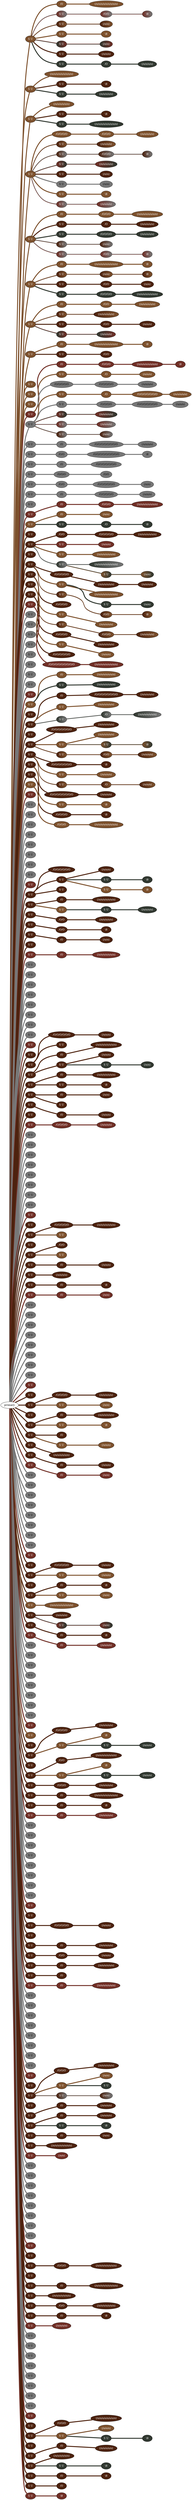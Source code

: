 graph {
 graph [rankdir=LR]
"1" [qtype="pendant_node", pendant_colors="#7D512D", pendant_ply="S", pendant_attach="U", pendant_length="25.5", label="S U", style=filled, fillcolor="#7D512D", fontcolor="#ffffff"]
"primary" -- "1" [qtype="pendant_link",penwidth=5,color="#7D512D"]
"1:0" [qtype="knot_node", knot_value="1", knot_type="S", knot_position="13.0", knot_spin="S", label="/O", style=filled, fillcolor="#7D512D" , fontcolor="#ffffff"]
"1" -- "1:0" [qtype="knot_link",penwidth=5,color="#7D512D"]
"1:1" [qtype="knot_node", knot_value="9", knot_type="L", knot_position="19.0", knot_spin="S", label="(/o/o/o/o/o/o/o/o/o)", style=filled, fillcolor="#7D512D" , fontcolor="#ffffff"]
"1:0" -- "1:1" [qtype="knot_link",penwidth=5,color="#7D512D"]
"1s1" [qtype="pendant_node", pendant_colors="#712F26:#777777", pendant_ply="S", pendant_attach="U", pendant_length="18.5", label="S U", style=filled, fillcolor="#712F26:#777777", fontcolor="#ffffff"]
"1" -- "1s1" [qtype="pendant_link",penwidth=2,color="#712F26:#777777"]
"1s1:0" [qtype="knot_node", knot_value="2", knot_type="S", knot_position="7.0", knot_spin="S", label="/O/O", style=filled, fillcolor="#712F26:#777777" , fontcolor="#ffffff"]
"1s1" -- "1s1:0" [qtype="knot_link",penwidth=2,color="#712F26:#777777"]
"1s1:1" [qtype="knot_node", knot_value="1", knot_type="E", knot_position="13.0", knot_spin="Z", label="\\8", style=filled, fillcolor="#712F26:#777777" , fontcolor="#ffffff"]
"1s1:0" -- "1s1:1" [qtype="knot_link",penwidth=2,color="#712F26:#777777"]
"1s2" [qtype="pendant_node", pendant_colors="#4D220E:#7D512D", pendant_ply="S", pendant_attach="U", pendant_length="21.0", label="S U", style=filled, fillcolor="#4D220E:#7D512D", fontcolor="#ffffff"]
"1" -- "1s2" [qtype="pendant_link",penwidth=2,color="#4D220E:#7D512D"]
"1s2:0" [qtype="knot_node", knot_value="2", knot_type="L", knot_position="13.0", knot_spin="S", label="(/o/o)", style=filled, fillcolor="#4D220E:#7D512D" , fontcolor="#ffffff"]
"1s2" -- "1s2:0" [qtype="knot_link",penwidth=2,color="#4D220E:#7D512D"]
"1s3" [qtype="pendant_node", pendant_colors="#7D512D", pendant_ply="S", pendant_attach="U", pendant_length="21.5", label="S U", style=filled, fillcolor="#7D512D", fontcolor="#ffffff"]
"1" -- "1s3" [qtype="pendant_link",penwidth=5,color="#7D512D"]
"1s3:0" [qtype="knot_node", knot_value="1", knot_type="E", knot_position="12.5", knot_spin="Z", label="\\8", style=filled, fillcolor="#7D512D" , fontcolor="#ffffff"]
"1s3" -- "1s3:0" [qtype="knot_link",penwidth=5,color="#7D512D"]
"1s4" [qtype="pendant_node", pendant_colors="#313830:#712F26", pendant_ply="S", pendant_attach="U", pendant_length="22.0", label="S U", style=filled, fillcolor="#313830:#712F26", fontcolor="#ffffff"]
"1" -- "1s4" [qtype="pendant_link",penwidth=2,color="#313830:#712F26"]
"1s4:0" [qtype="knot_node", knot_value="2", knot_type="L", knot_position="12.0", knot_spin="S", label="(/o/o)", style=filled, fillcolor="#313830:#712F26" , fontcolor="#ffffff"]
"1s4" -- "1s4:0" [qtype="knot_link",penwidth=2,color="#313830:#712F26"]
"1s5" [qtype="pendant_node", pendant_colors="#4D220E", pendant_ply="S", pendant_attach="U", pendant_length="22.0", label="S U", style=filled, fillcolor="#4D220E", fontcolor="#ffffff"]
"1" -- "1s5" [qtype="pendant_link",penwidth=5,color="#4D220E"]
"1s5:0" [qtype="knot_node", knot_value="3", knot_type="L", knot_position="11.0", knot_spin="S", label="(/o/o/o)", style=filled, fillcolor="#4D220E" , fontcolor="#ffffff"]
"1s5" -- "1s5:0" [qtype="knot_link",penwidth=5,color="#4D220E"]
"1s6" [qtype="pendant_node", pendant_colors="#313830", pendant_ply="S", pendant_attach="U", pendant_length="19.5", label="S U", style=filled, fillcolor="#313830", fontcolor="#ffffff"]
"1" -- "1s6" [qtype="pendant_link",penwidth=5,color="#313830"]
"1s6:0" [qtype="knot_node", knot_value="1", knot_type="S", knot_position="6.0", knot_spin="S", label="/O", style=filled, fillcolor="#313830" , fontcolor="#ffffff"]
"1s6" -- "1s6:0" [qtype="knot_link",penwidth=5,color="#313830"]
"1s6:1" [qtype="knot_node", knot_value="4", knot_type="L", knot_position="11.5", knot_spin="S", label="(/o/o/o/o)", style=filled, fillcolor="#313830" , fontcolor="#ffffff"]
"1s6:0" -- "1s6:1" [qtype="knot_link",penwidth=5,color="#313830"]
"2" [qtype="pendant_node", pendant_colors="#7D512D", pendant_ply="S", pendant_attach="U", pendant_length="23.5", label="S U", style=filled, fillcolor="#7D512D", fontcolor="#ffffff"]
"primary" -- "2" [qtype="pendant_link",penwidth=5,color="#7D512D"]
"2:0" [qtype="knot_node", knot_value="9", knot_type="L", knot_position="17.5", knot_spin="S", label="(/o/o/o/o/o/o/o/o/o)", style=filled, fillcolor="#7D512D" , fontcolor="#ffffff"]
"2" -- "2:0" [qtype="knot_link",penwidth=5,color="#7D512D"]
"2s1" [qtype="pendant_node", pendant_colors="#4D220E", pendant_ply="S", pendant_attach="U", pendant_length="23.0", label="S U", style=filled, fillcolor="#4D220E", fontcolor="#ffffff"]
"2" -- "2s1" [qtype="pendant_link",penwidth=5,color="#4D220E"]
"2s1:0" [qtype="knot_node", knot_value="1", knot_type="E", knot_position="11.0", knot_spin="Z", label="\\8", style=filled, fillcolor="#4D220E" , fontcolor="#ffffff"]
"2s1" -- "2s1:0" [qtype="knot_link",penwidth=5,color="#4D220E"]
"2s2" [qtype="pendant_node", pendant_colors="#313830", pendant_ply="S", pendant_attach="U", pendant_length="16.5", label="S U", style=filled, fillcolor="#313830", fontcolor="#ffffff"]
"2" -- "2s2" [qtype="pendant_link",penwidth=5,color="#313830"]
"2s2:0" [qtype="knot_node", knot_value="5", knot_type="L", knot_position="10.0", knot_spin="S", label="(/o/o/o/o/o)", style=filled, fillcolor="#313830" , fontcolor="#ffffff"]
"2s2" -- "2s2:0" [qtype="knot_link",penwidth=5,color="#313830"]
"3" [qtype="pendant_node", pendant_colors="#7D512D", pendant_ply="S", pendant_attach="U", pendant_length="31.5", label="S U", style=filled, fillcolor="#7D512D", fontcolor="#ffffff"]
"primary" -- "3" [qtype="pendant_link",penwidth=5,color="#7D512D"]
"3:0" [qtype="knot_node", knot_value="6", knot_type="L", knot_position="18.0", knot_spin="S", label="(/o/o/o/o/o/o)", style=filled, fillcolor="#7D512D" , fontcolor="#ffffff"]
"3" -- "3:0" [qtype="knot_link",penwidth=5,color="#7D512D"]
"3s1" [qtype="pendant_node", pendant_colors="#4D220E", pendant_ply="S", pendant_attach="U", pendant_length="23.0", label="S U", style=filled, fillcolor="#4D220E", fontcolor="#ffffff"]
"3" -- "3s1" [qtype="pendant_link",penwidth=5,color="#4D220E"]
"3s1:0" [qtype="knot_node", knot_value="1", knot_type="E", knot_position="7.5", knot_spin="Z", label="\\8", style=filled, fillcolor="#4D220E" , fontcolor="#ffffff"]
"3s1" -- "3s1:0" [qtype="knot_link",penwidth=5,color="#4D220E"]
"3s2" [qtype="pendant_node", pendant_colors="#313830", pendant_ply="S", pendant_attach="U", pendant_length="8.5", label="S U", style=filled, fillcolor="#313830", fontcolor="#ffffff"]
"3" -- "3s2" [qtype="pendant_link",penwidth=5,color="#313830"]
"3s2:0" [qtype="knot_node", knot_value="9", knot_type="L", knot_position="4.5", knot_spin="S", label="(/o/o/o/o/o/o/o/o/o)", style=filled, fillcolor="#313830" , fontcolor="#ffffff"]
"3s2" -- "3s2:0" [qtype="knot_link",penwidth=5,color="#313830"]
"4" [qtype="pendant_node", pendant_colors="#7D512D", pendant_ply="S", pendant_attach="U", pendant_length="33.0", label="S U", style=filled, fillcolor="#7D512D", fontcolor="#ffffff"]
"primary" -- "4" [qtype="pendant_link",penwidth=5,color="#7D512D"]
"4:0" [qtype="knot_node", knot_value="4", knot_type="S", knot_position="7.0", knot_spin="S", label="/O/O/O/O", style=filled, fillcolor="#7D512D" , fontcolor="#ffffff"]
"4" -- "4:0" [qtype="knot_link",penwidth=5,color="#7D512D"]
"4:1" [qtype="knot_node", knot_value="3", knot_type="S", knot_position="14.0", knot_spin="S", label="/O/O/O", style=filled, fillcolor="#7D512D" , fontcolor="#ffffff"]
"4:0" -- "4:1" [qtype="knot_link",penwidth=5,color="#7D512D"]
"4:2" [qtype="knot_node", knot_value="5", knot_type="L", knot_position="21.0", knot_spin="S", label="(/o/o/o/o/o)", style=filled, fillcolor="#7D512D" , fontcolor="#ffffff"]
"4:1" -- "4:2" [qtype="knot_link",penwidth=5,color="#7D512D"]
"4s1" [qtype="pendant_node", pendant_colors="#4D220E:#7D512D", pendant_ply="S", pendant_attach="U", pendant_length="17.0", label="S U", style=filled, fillcolor="#4D220E:#7D512D", fontcolor="#ffffff"]
"4" -- "4s1" [qtype="pendant_link",penwidth=2,color="#4D220E:#7D512D"]
"4s1:0" [qtype="knot_node", knot_value="4", knot_type="L", knot_position="14.0", knot_spin="S", label="(/o/o/o/o)", style=filled, fillcolor="#4D220E:#7D512D" , fontcolor="#ffffff"]
"4s1" -- "4s1:0" [qtype="knot_link",penwidth=2,color="#4D220E:#7D512D"]
"4s2" [qtype="pendant_node", pendant_colors="#4D220E:#777777", pendant_ply="S", pendant_attach="U", pendant_length="18.0", label="S U", style=filled, fillcolor="#4D220E:#777777", fontcolor="#ffffff"]
"4" -- "4s2" [qtype="pendant_link",penwidth=2,color="#4D220E:#777777"]
"4s2:0" [qtype="knot_node", knot_value="3", knot_type="S", knot_position="3.0", knot_spin="S", label="/O/O/O", style=filled, fillcolor="#4D220E:#777777" , fontcolor="#ffffff"]
"4s2" -- "4s2:0" [qtype="knot_link",penwidth=2,color="#4D220E:#777777"]
"4s2:1" [qtype="knot_node", knot_value="1", knot_type="E", knot_position="10.0", knot_spin="Z", label="\\8", style=filled, fillcolor="#4D220E:#777777" , fontcolor="#ffffff"]
"4s2:0" -- "4s2:1" [qtype="knot_link",penwidth=2,color="#4D220E:#777777"]
"4s3" [qtype="pendant_node", pendant_colors="#712F26:#313830", pendant_ply="S", pendant_attach="U", pendant_length="17.5", label="S U", style=filled, fillcolor="#712F26:#313830", fontcolor="#ffffff"]
"4" -- "4s3" [qtype="pendant_link",penwidth=2,color="#712F26:#313830"]
"4s3:0" [qtype="knot_node", knot_value="5", knot_type="L", knot_position="9.0", knot_spin="S", label="(/o/o/o/o/o)", style=filled, fillcolor="#712F26:#313830" , fontcolor="#ffffff"]
"4s3" -- "4s3:0" [qtype="knot_link",penwidth=2,color="#712F26:#313830"]
"4s4" [qtype="pendant_node", pendant_colors="#4D220E", pendant_ply="S", pendant_attach="U", pendant_length="23.0", label="S U", style=filled, fillcolor="#4D220E", fontcolor="#ffffff"]
"4" -- "4s4" [qtype="pendant_link",penwidth=5,color="#4D220E"]
"4s4:0" [qtype="knot_node", knot_value="2", knot_type="L", knot_position="9.0", knot_spin="S", label="(/o/o)", style=filled, fillcolor="#4D220E" , fontcolor="#ffffff"]
"4s4" -- "4s4:0" [qtype="knot_link",penwidth=5,color="#4D220E"]
"4s5" [qtype="pendant_node", pendant_colors="#777777", pendant_ply="S", pendant_attach="U", pendant_length="11.0", label="S U", style=filled, fillcolor="#777777", fontcolor="#000000"]
"4" -- "4s5" [qtype="pendant_link",penwidth=5,color="#777777"]
"4s5:0" [qtype="knot_node", knot_value="2", knot_type="L", knot_position="9.0", knot_spin="S", label="(/o/o)", style=filled, fillcolor="#777777" , fontcolor="#000000"]
"4s5" -- "4s5:0" [qtype="knot_link",penwidth=5,color="#777777"]
"4s6" [qtype="pendant_node", pendant_colors="#7D512D", pendant_ply="S", pendant_attach="U", pendant_length="16.5", label="S U", style=filled, fillcolor="#7D512D", fontcolor="#ffffff"]
"4" -- "4s6" [qtype="pendant_link",penwidth=5,color="#7D512D"]
"4s6:0" [qtype="knot_node", knot_value="1", knot_type="E", knot_position="9.0", knot_spin="Z", label="\\8", style=filled, fillcolor="#7D512D" , fontcolor="#ffffff"]
"4s6" -- "4s6:0" [qtype="knot_link",penwidth=5,color="#7D512D"]
"4s7" [qtype="pendant_node", pendant_colors="#712F26:#777777", pendant_ply="S", pendant_attach="U", pendant_length="18.0", label="S U", style=filled, fillcolor="#712F26:#777777", fontcolor="#ffffff"]
"4" -- "4s7" [qtype="pendant_link",penwidth=2,color="#712F26:#777777"]
"4s7:0" [qtype="knot_node", knot_value="4", knot_type="L", knot_position="9.5", knot_spin="S", label="(/o/o/o/o)", style=filled, fillcolor="#712F26:#777777" , fontcolor="#ffffff"]
"4s7" -- "4s7:0" [qtype="knot_link",penwidth=2,color="#712F26:#777777"]
"5" [qtype="pendant_node", pendant_colors="#7D512D", pendant_ply="S", pendant_attach="U", pendant_length="31.5", label="S U", style=filled, fillcolor="#7D512D", fontcolor="#ffffff"]
"primary" -- "5" [qtype="pendant_link",penwidth=5,color="#7D512D"]
"5:0" [qtype="knot_node", knot_value="1", knot_type="S", knot_position="7.0", knot_spin="S", label="/O", style=filled, fillcolor="#7D512D" , fontcolor="#ffffff"]
"5" -- "5:0" [qtype="knot_link",penwidth=5,color="#7D512D"]
"5:1" [qtype="knot_node", knot_value="3", knot_type="S", knot_position="14.5", knot_spin="S", label="/O/O/O", style=filled, fillcolor="#7D512D" , fontcolor="#ffffff"]
"5:0" -- "5:1" [qtype="knot_link",penwidth=5,color="#7D512D"]
"5:2" [qtype="knot_node", knot_value="8", knot_type="L", knot_position="21.5", knot_spin="S", label="(/o/o/o/o/o/o/o/o)", style=filled, fillcolor="#7D512D" , fontcolor="#ffffff"]
"5:1" -- "5:2" [qtype="knot_link",penwidth=5,color="#7D512D"]
"5s1" [qtype="pendant_node", pendant_colors="#4D220E", pendant_ply="S", pendant_attach="U", pendant_length="15.5", label="S U", style=filled, fillcolor="#4D220E", fontcolor="#ffffff"]
"5" -- "5s1" [qtype="pendant_link",penwidth=5,color="#4D220E"]
"5s1:0" [qtype="knot_node", knot_value="1", knot_type="S", knot_position="2.0", knot_spin="S", label="/O", style=filled, fillcolor="#4D220E" , fontcolor="#ffffff"]
"5s1" -- "5s1:0" [qtype="knot_link",penwidth=5,color="#4D220E"]
"5s1:1" [qtype="knot_node", knot_value="5", knot_type="L", knot_position="8.5", knot_spin="S", label="(/o/o/o/o/o)", style=filled, fillcolor="#4D220E" , fontcolor="#ffffff"]
"5s1:0" -- "5s1:1" [qtype="knot_link",penwidth=5,color="#4D220E"]
"5s2" [qtype="pendant_node", pendant_colors="#313830", pendant_ply="S", pendant_attach="U", pendant_length="12.0", label="S U", style=filled, fillcolor="#313830", fontcolor="#ffffff"]
"5" -- "5s2" [qtype="pendant_link",penwidth=5,color="#313830"]
"5s2:0" [qtype="knot_node", knot_value="4", knot_type="S", knot_position="2.0", knot_spin="S", label="/O/O/O/O", style=filled, fillcolor="#313830" , fontcolor="#ffffff"]
"5s2" -- "5s2:0" [qtype="knot_link",penwidth=5,color="#313830"]
"5s2:1" [qtype="knot_node", knot_value="5", knot_type="L", knot_position="7.5", knot_spin="S", label="(/o/o/o/o/o)", style=filled, fillcolor="#313830" , fontcolor="#ffffff"]
"5s2:0" -- "5s2:1" [qtype="knot_link",penwidth=5,color="#313830"]
"5s3" [qtype="pendant_node", pendant_colors="#4D220E:#777777", pendant_ply="S", pendant_attach="U", pendant_length="10.0", label="S U", style=filled, fillcolor="#4D220E:#777777", fontcolor="#ffffff"]
"5" -- "5s3" [qtype="pendant_link",penwidth=2,color="#4D220E:#777777"]
"5s3:0" [qtype="knot_node", knot_value="2", knot_type="L", knot_position="9.0", knot_spin="S", label="(/o/o)", style=filled, fillcolor="#4D220E:#777777" , fontcolor="#ffffff"]
"5s3" -- "5s3:0" [qtype="knot_link",penwidth=2,color="#4D220E:#777777"]
"5s4" [qtype="pendant_node", pendant_colors="#712F26:#777777", pendant_ply="S", pendant_attach="U", pendant_length="17.5", label="S U", style=filled, fillcolor="#712F26:#777777", fontcolor="#ffffff"]
"5" -- "5s4" [qtype="pendant_link",penwidth=2,color="#712F26:#777777"]
"5s4:0" [qtype="knot_node", knot_value="2", knot_type="S", knot_position="2.0", knot_spin="S", label="/O/O", style=filled, fillcolor="#712F26:#777777" , fontcolor="#ffffff"]
"5s4" -- "5s4:0" [qtype="knot_link",penwidth=2,color="#712F26:#777777"]
"5s4:1" [qtype="knot_node", knot_value="1", knot_type="E", knot_position="8.5", knot_spin="Z", label="\\8", style=filled, fillcolor="#712F26:#777777" , fontcolor="#ffffff"]
"5s4:0" -- "5s4:1" [qtype="knot_link",penwidth=2,color="#712F26:#777777"]
"6" [qtype="pendant_node", pendant_colors="#7D512D", pendant_ply="S", pendant_attach="U", pendant_length="39.0", label="S U", style=filled, fillcolor="#7D512D", fontcolor="#ffffff"]
"primary" -- "6" [qtype="pendant_link",penwidth=5,color="#7D512D"]
"6:0" [qtype="knot_node", knot_value="1", knot_type="S", knot_position="7.0", knot_spin="S", label="/O", style=filled, fillcolor="#7D512D" , fontcolor="#ffffff"]
"6" -- "6:0" [qtype="knot_link",penwidth=5,color="#7D512D"]
"6:1" [qtype="knot_node", knot_value="9", knot_type="L", knot_position="22.0", knot_spin="S", label="(/o/o/o/o/o/o/o/o/o)", style=filled, fillcolor="#7D512D" , fontcolor="#ffffff"]
"6:0" -- "6:1" [qtype="knot_link",penwidth=5,color="#7D512D"]
"6:2" [qtype="knot_node", knot_value="1", knot_type="E", knot_position="29.5", knot_spin="Z", label="\\8", style=filled, fillcolor="#7D512D" , fontcolor="#ffffff"]
"6:1" -- "6:2" [qtype="knot_link",penwidth=5,color="#7D512D"]
"6s1" [qtype="pendant_node", pendant_colors="#4D220E:#7D512D", pendant_ply="S", pendant_attach="U", pendant_length="18.5", label="S U", style=filled, fillcolor="#4D220E:#7D512D", fontcolor="#ffffff"]
"6" -- "6s1" [qtype="pendant_link",penwidth=2,color="#4D220E:#7D512D"]
"6s1:0" [qtype="knot_node", knot_value="2", knot_type="L", knot_position="8.5", knot_spin="S", label="(/o/o)", style=filled, fillcolor="#4D220E:#7D512D" , fontcolor="#ffffff"]
"6s1" -- "6s1:0" [qtype="knot_link",penwidth=2,color="#4D220E:#7D512D"]
"6s1:1" [qtype="knot_node", knot_value="1", knot_type="E", knot_position="15.5", knot_spin="Z", label="\\8", style=filled, fillcolor="#4D220E:#7D512D" , fontcolor="#ffffff"]
"6s1:0" -- "6s1:1" [qtype="knot_link",penwidth=2,color="#4D220E:#7D512D"]
"6s2" [qtype="pendant_node", pendant_colors="#4D220E", pendant_ply="S", pendant_attach="U", pendant_length="15.0", label="S U", style=filled, fillcolor="#4D220E", fontcolor="#ffffff"]
"6" -- "6s2" [qtype="pendant_link",penwidth=5,color="#4D220E"]
"6s2:0" [qtype="knot_node", knot_value="2", knot_type="S", knot_position="2.5", knot_spin="S", label="/O/O", style=filled, fillcolor="#4D220E" , fontcolor="#ffffff"]
"6s2" -- "6s2:0" [qtype="knot_link",penwidth=5,color="#4D220E"]
"6s2:1" [qtype="knot_node", knot_value="2", knot_type="L", knot_position="8.5", knot_spin="S", label="(/o/o)", style=filled, fillcolor="#4D220E" , fontcolor="#ffffff"]
"6s2:0" -- "6s2:1" [qtype="knot_link",penwidth=5,color="#4D220E"]
"6s3" [qtype="pendant_node", pendant_colors="#313830", pendant_ply="S", pendant_attach="U", pendant_length="15.0", label="S U", style=filled, fillcolor="#313830", fontcolor="#ffffff"]
"6" -- "6s3" [qtype="pendant_link",penwidth=5,color="#313830"]
"6s3:0" [qtype="knot_node", knot_value="4", knot_type="S", knot_position="2.5", knot_spin="S", label="/O/O/O/O", style=filled, fillcolor="#313830" , fontcolor="#ffffff"]
"6s3" -- "6s3:0" [qtype="knot_link",penwidth=5,color="#313830"]
"6s3:1" [qtype="knot_node", knot_value="8", knot_type="L", knot_position="8.0", knot_spin="S", label="(/o/o/o/o/o/o/o/o)", style=filled, fillcolor="#313830" , fontcolor="#ffffff"]
"6s3:0" -- "6s3:1" [qtype="knot_link",penwidth=5,color="#313830"]
"7" [qtype="pendant_node", pendant_colors="#7D512D", pendant_ply="S", pendant_attach="U", pendant_length="33.5", label="S U", style=filled, fillcolor="#7D512D", fontcolor="#ffffff"]
"primary" -- "7" [qtype="pendant_link",penwidth=5,color="#7D512D"]
"7:0" [qtype="knot_node", knot_value="1", knot_type="S", knot_position="7.0", knot_spin="S", label="/O", style=filled, fillcolor="#7D512D" , fontcolor="#ffffff"]
"7" -- "7:0" [qtype="knot_link",penwidth=5,color="#7D512D"]
"7:1" [qtype="knot_node", knot_value="2", knot_type="S", knot_position="14.0", knot_spin="S", label="/O/O", style=filled, fillcolor="#7D512D" , fontcolor="#ffffff"]
"7:0" -- "7:1" [qtype="knot_link",penwidth=5,color="#7D512D"]
"7:2" [qtype="knot_node", knot_value="6", knot_type="L", knot_position="22.0", knot_spin="S", label="(/o/o/o/o/o/o)", style=filled, fillcolor="#7D512D" , fontcolor="#ffffff"]
"7:1" -- "7:2" [qtype="knot_link",penwidth=5,color="#7D512D"]
"7s1" [qtype="pendant_node", pendant_colors="#4D220E:#7D512D", pendant_ply="S", pendant_attach="U", pendant_length="16.5", label="S U", style=filled, fillcolor="#4D220E:#7D512D", fontcolor="#ffffff"]
"7" -- "7s1" [qtype="pendant_link",penwidth=2,color="#4D220E:#7D512D"]
"7s1:0" [qtype="knot_node", knot_value="6", knot_type="L", knot_position="10.0", knot_spin="S", label="(/o/o/o/o/o/o)", style=filled, fillcolor="#4D220E:#7D512D" , fontcolor="#ffffff"]
"7s1" -- "7s1:0" [qtype="knot_link",penwidth=2,color="#4D220E:#7D512D"]
"7s2" [qtype="pendant_node", pendant_colors="#4D220E", pendant_ply="S", pendant_attach="U", pendant_length="11.5", label="S U", style=filled, fillcolor="#4D220E", fontcolor="#ffffff"]
"7" -- "7s2" [qtype="pendant_link",penwidth=5,color="#4D220E"]
"7s2:0" [qtype="knot_node", knot_value="2", knot_type="S", knot_position="2.5", knot_spin="S", label="/O/O", style=filled, fillcolor="#4D220E" , fontcolor="#ffffff"]
"7s2" -- "7s2:0" [qtype="knot_link",penwidth=5,color="#4D220E"]
"7s2:1" [qtype="knot_node", knot_value="3", knot_type="L", knot_position="9.0", knot_spin="S", label="(/o/o/o)", style=filled, fillcolor="#4D220E" , fontcolor="#ffffff"]
"7s2:0" -- "7s2:1" [qtype="knot_link",penwidth=5,color="#4D220E"]
"7s3" [qtype="pendant_node", pendant_colors="#313830:#712F26", pendant_ply="S", pendant_attach="U", pendant_length="19.0", label="S U", style=filled, fillcolor="#313830:#712F26", fontcolor="#ffffff"]
"7" -- "7s3" [qtype="pendant_link",penwidth=2,color="#313830:#712F26"]
"7s3:0" [qtype="knot_node", knot_value="4", knot_type="L", knot_position="10.0", knot_spin="S", label="(/o/o/o/o)", style=filled, fillcolor="#313830:#712F26" , fontcolor="#ffffff"]
"7s3" -- "7s3:0" [qtype="knot_link",penwidth=2,color="#313830:#712F26"]
"8" [qtype="pendant_node", pendant_colors="#7D512D", pendant_ply="S", pendant_attach="U", pendant_length="34.5", label="S U", style=filled, fillcolor="#7D512D", fontcolor="#ffffff"]
"primary" -- "8" [qtype="pendant_link",penwidth=5,color="#7D512D"]
"8:0" [qtype="knot_node", knot_value="1", knot_type="S", knot_position="7.0", knot_spin="S", label="/O", style=filled, fillcolor="#7D512D" , fontcolor="#ffffff"]
"8" -- "8:0" [qtype="knot_link",penwidth=5,color="#7D512D"]
"8:1" [qtype="knot_node", knot_value="9", knot_type="L", knot_position="23.0", knot_spin="S", label="(/o/o/o/o/o/o/o/o/o)", style=filled, fillcolor="#7D512D" , fontcolor="#ffffff"]
"8:0" -- "8:1" [qtype="knot_link",penwidth=5,color="#7D512D"]
"8:2" [qtype="knot_node", knot_value="1", knot_type="E", knot_position="30.5", knot_spin="Z", label="\\8", style=filled, fillcolor="#7D512D" , fontcolor="#ffffff"]
"8:1" -- "8:2" [qtype="knot_link",penwidth=5,color="#7D512D"]
"8s1" [qtype="pendant_node", pendant_colors="#4D220E", pendant_ply="S", pendant_attach="U", pendant_length="22.5", label="S U", style=filled, fillcolor="#4D220E", fontcolor="#ffffff"]
"8" -- "8s1" [qtype="pendant_link",penwidth=5,color="#4D220E"]
"8s1:0" [qtype="knot_node", knot_value="2", knot_type="S", knot_position="1.5", knot_spin="S", label="/O/O", style=filled, fillcolor="#4D220E" , fontcolor="#ffffff"]
"8s1" -- "8s1:0" [qtype="knot_link",penwidth=5,color="#4D220E"]
"9" [qtype="pendant_node", pendant_colors="#7D512D", pendant_ply="S", pendant_attach="U", pendant_length="46.5", label="S U", style=filled, fillcolor="#7D512D", fontcolor="#ffffff"]
"primary" -- "9" [qtype="pendant_link",penwidth=5,color="#7D512D"]
"10" [qtype="pendant_node", pendant_colors="#7D512D", pendant_ply="S", pendant_attach="U", pendant_length="48.5", label="S U", style=filled, fillcolor="#7D512D", fontcolor="#ffffff"]
"primary" -- "10" [qtype="pendant_link",penwidth=5,color="#7D512D"]
"11" [qtype="pendant_node", pendant_colors="#7D512D", pendant_ply="S", pendant_attach="U", pendant_length="47.5", label="S U", style=filled, fillcolor="#7D512D", fontcolor="#ffffff"]
"primary" -- "11" [qtype="pendant_link",penwidth=5,color="#7D512D"]
"12" [qtype="pendant_node", pendant_colors="#712F26", pendant_ply="S", pendant_attach="U", pendant_length="22.0", label="S U", style=filled, fillcolor="#712F26", fontcolor="#ffffff"]
"primary" -- "12" [qtype="pendant_link",penwidth=5,color="#712F26"]
"12:0" [qtype="knot_node", knot_value="1", knot_type="S", knot_position="6.5", knot_spin="S", label="/O", style=filled, fillcolor="#712F26" , fontcolor="#ffffff"]
"12" -- "12:0" [qtype="knot_link",penwidth=5,color="#712F26"]
"12:1" [qtype="knot_node", knot_value="3", knot_type="S", knot_position="13.5", knot_spin="S", label="/O/O/O", style=filled, fillcolor="#712F26" , fontcolor="#ffffff"]
"12:0" -- "12:1" [qtype="knot_link",penwidth=5,color="#712F26"]
"12:2" [qtype="knot_node", knot_value="8", knot_type="L", knot_position="18.5", knot_spin="S", label="(/o/o/o/o/o/o/o/o)", style=filled, fillcolor="#712F26" , fontcolor="#ffffff"]
"12:1" -- "12:2" [qtype="knot_link",penwidth=5,color="#712F26"]
"12:3" [qtype="knot_node", knot_value="1", knot_type="E", knot_position="21.0", knot_spin="Z", label="\\8", style=filled, fillcolor="#712F26" , fontcolor="#ffffff"]
"12:2" -- "12:3" [qtype="knot_link",penwidth=5,color="#712F26"]
"12s1" [qtype="pendant_node", pendant_colors="#7D512D", pendant_ply="S", pendant_attach="U", pendant_length="20.5", label="S U", style=filled, fillcolor="#7D512D", fontcolor="#ffffff"]
"12" -- "12s1" [qtype="pendant_link",penwidth=5,color="#7D512D"]
"12s1:0" [qtype="knot_node", knot_value="1", knot_type="S", knot_position="4.5", knot_spin="S", label="/O", style=filled, fillcolor="#7D512D" , fontcolor="#ffffff"]
"12s1" -- "12s1:0" [qtype="knot_link",penwidth=5,color="#7D512D"]
"12s1:1" [qtype="knot_node", knot_value="3", knot_type="L", knot_position="9.0", knot_spin="S", label="(/o/o/o)", style=filled, fillcolor="#7D512D" , fontcolor="#ffffff"]
"12s1:0" -- "12s1:1" [qtype="knot_link",penwidth=5,color="#7D512D"]
"13" [qtype="pendant_node", pendant_colors="#777777", pendant_ply="S", pendant_attach="U", pendant_length="25.5", label="S U", style=filled, fillcolor="#777777", fontcolor="#000000"]
"primary" -- "13" [qtype="pendant_link",penwidth=5,color="#777777"]
"13:0" [qtype="knot_node", knot_value="5", knot_type="S", knot_position="7.0", knot_spin="S", label="/O/O/O/O/O", style=filled, fillcolor="#777777" , fontcolor="#000000"]
"13" -- "13:0" [qtype="knot_link",penwidth=5,color="#777777"]
"13:1" [qtype="knot_node", knot_value="5", knot_type="S", knot_position="15.0", knot_spin="S", label="/O/O/O/O/O", style=filled, fillcolor="#777777" , fontcolor="#000000"]
"13:0" -- "13:1" [qtype="knot_link",penwidth=5,color="#777777"]
"13:2" [qtype="knot_node", knot_value="4", knot_type="L", knot_position="21.0", knot_spin="S", label="(/o/o/o/o)", style=filled, fillcolor="#777777" , fontcolor="#000000"]
"13:1" -- "13:2" [qtype="knot_link",penwidth=5,color="#777777"]
"13s1" [qtype="pendant_node", pendant_colors="#7D512D", pendant_ply="S", pendant_attach="U", pendant_length="29.5", label="S U", style=filled, fillcolor="#7D512D", fontcolor="#ffffff"]
"13" -- "13s1" [qtype="pendant_link",penwidth=5,color="#7D512D"]
"13s1:0" [qtype="knot_node", knot_value="1", knot_type="S", knot_position="4.0", knot_spin="S", label="/O", style=filled, fillcolor="#7D512D" , fontcolor="#ffffff"]
"13s1" -- "13s1:0" [qtype="knot_link",penwidth=5,color="#7D512D"]
"13s1:1" [qtype="knot_node", knot_value="7", knot_type="S", knot_position="12.5", knot_spin="S", label="/O/O/O/O/O/O/O", style=filled, fillcolor="#7D512D" , fontcolor="#ffffff"]
"13s1:0" -- "13s1:1" [qtype="knot_link",penwidth=5,color="#7D512D"]
"13s1:2" [qtype="knot_node", knot_value="5", knot_type="L", knot_position="18.5", knot_spin="S", label="(/o/o/o/o/o)", style=filled, fillcolor="#7D512D" , fontcolor="#ffffff"]
"13s1:1" -- "13s1:2" [qtype="knot_link",penwidth=5,color="#7D512D"]
"13s2" [qtype="pendant_node", pendant_colors="#777777", pendant_ply="S", pendant_attach="U", pendant_length="29.5", label="S U", style=filled, fillcolor="#777777", fontcolor="#000000"]
"13" -- "13s2" [qtype="pendant_link",penwidth=5,color="#777777"]
"13s2:0" [qtype="knot_node", knot_value="4", knot_type="S", knot_position="3.5", knot_spin="S", label="/O/O/O/O", style=filled, fillcolor="#777777" , fontcolor="#000000"]
"13s2" -- "13s2:0" [qtype="knot_link",penwidth=5,color="#777777"]
"13s2:1" [qtype="knot_node", knot_value="7", knot_type="S", knot_position="11.5", knot_spin="S", label="/O/O/O/O/O/O/O", style=filled, fillcolor="#777777" , fontcolor="#000000"]
"13s2:0" -- "13s2:1" [qtype="knot_link",penwidth=5,color="#777777"]
"13s2:2" [qtype="knot_node", knot_value="3", knot_type="L", knot_position="18.0", knot_spin="S", label="(/o/o/o)", style=filled, fillcolor="#777777" , fontcolor="#000000"]
"13s2:1" -- "13s2:2" [qtype="knot_link",penwidth=5,color="#777777"]
"13s3" [qtype="pendant_node", pendant_colors="#712F26:#313830", pendant_ply="S", pendant_attach="U", pendant_length="15.0", label="S U", style=filled, fillcolor="#712F26:#313830", fontcolor="#ffffff"]
"13" -- "13s3" [qtype="pendant_link",penwidth=2,color="#712F26:#313830"]
"13s3:0" [qtype="knot_node", knot_value="5", knot_type="L", knot_position="7.5", knot_spin="S", label="(/o/o/o/o/o)", style=filled, fillcolor="#712F26:#313830" , fontcolor="#ffffff"]
"13s3" -- "13s3:0" [qtype="knot_link",penwidth=2,color="#712F26:#313830"]
"13s4" [qtype="pendant_node", pendant_colors="#712F26:#777777", pendant_ply="S", pendant_attach="U", pendant_length="15.0", label="S U", style=filled, fillcolor="#712F26:#777777", fontcolor="#ffffff"]
"13" -- "13s4" [qtype="pendant_link",penwidth=2,color="#712F26:#777777"]
"13s4:0" [qtype="knot_node", knot_value="4", knot_type="L", knot_position="7.5", knot_spin="S", label="(/o/o/o/o)", style=filled, fillcolor="#712F26:#777777" , fontcolor="#ffffff"]
"13s4" -- "13s4:0" [qtype="knot_link",penwidth=2,color="#712F26:#777777"]
"13s5" [qtype="pendant_node", pendant_colors="#4D220E:#777777", pendant_ply="S", pendant_attach="U", pendant_length="14.5", label="S U", style=filled, fillcolor="#4D220E:#777777", fontcolor="#ffffff"]
"13" -- "13s5" [qtype="pendant_link",penwidth=2,color="#4D220E:#777777"]
"13s5:0" [qtype="knot_node", knot_value="2", knot_type="L", knot_position="7.0", knot_spin="S", label="(/o/o)", style=filled, fillcolor="#4D220E:#777777" , fontcolor="#ffffff"]
"13s5" -- "13s5:0" [qtype="knot_link",penwidth=2,color="#4D220E:#777777"]
"14" [qtype="pendant_node", pendant_colors="#777777", pendant_ply="S", pendant_attach="U", pendant_length="32.5", label="S U", style=filled, fillcolor="#777777", fontcolor="#000000"]
"primary" -- "14" [qtype="pendant_link",penwidth=5,color="#777777"]
"14:0" [qtype="knot_node", knot_value="1", knot_type="S", knot_position="7.0", knot_spin="S", label="/O", style=filled, fillcolor="#777777" , fontcolor="#000000"]
"14" -- "14:0" [qtype="knot_link",penwidth=5,color="#777777"]
"14:1" [qtype="knot_node", knot_value="8", knot_type="S", knot_position="15.0", knot_spin="S", label="/O/O/O/O/O/O/O/O", style=filled, fillcolor="#777777" , fontcolor="#000000"]
"14:0" -- "14:1" [qtype="knot_link",penwidth=5,color="#777777"]
"14:2" [qtype="knot_node", knot_value="4", knot_type="L", knot_position="22.0", knot_spin="S", label="(/o/o/o/o)", style=filled, fillcolor="#777777" , fontcolor="#000000"]
"14:1" -- "14:2" [qtype="knot_link",penwidth=5,color="#777777"]
"15" [qtype="pendant_node", pendant_colors="#777777", pendant_ply="S", pendant_attach="U", pendant_length="28.0", label="S U", style=filled, fillcolor="#777777", fontcolor="#000000"]
"primary" -- "15" [qtype="pendant_link",penwidth=5,color="#777777"]
"15:0" [qtype="knot_node", knot_value="2", knot_type="S", knot_position="7.0", knot_spin="S", label="/O/O", style=filled, fillcolor="#777777" , fontcolor="#000000"]
"15" -- "15:0" [qtype="knot_link",penwidth=5,color="#777777"]
"15:1" [qtype="knot_node", knot_value="9", knot_type="S", knot_position="15.5", knot_spin="S", label="/O/O/O/O/O/O/O/O/O", style=filled, fillcolor="#777777" , fontcolor="#000000"]
"15:0" -- "15:1" [qtype="knot_link",penwidth=5,color="#777777"]
"15:2" [qtype="knot_node", knot_value="1", knot_type="E", knot_position="22.5", knot_spin="Z", label="\\8", style=filled, fillcolor="#777777" , fontcolor="#000000"]
"15:1" -- "15:2" [qtype="knot_link",penwidth=5,color="#777777"]
"16" [qtype="pendant_node", pendant_colors="#777777", pendant_ply="S", pendant_attach="U", pendant_length="32.5", label="S U", style=filled, fillcolor="#777777", fontcolor="#000000"]
"primary" -- "16" [qtype="pendant_link",penwidth=5,color="#777777"]
"16:0" [qtype="knot_node", knot_value="1", knot_type="S", knot_position="7.0", knot_spin="S", label="/O", style=filled, fillcolor="#777777" , fontcolor="#000000"]
"16" -- "16:0" [qtype="knot_link",penwidth=5,color="#777777"]
"16:1" [qtype="knot_node", knot_value="7", knot_type="S", knot_position="15.0", knot_spin="S", label="/O/O/O/O/O/O/O", style=filled, fillcolor="#777777" , fontcolor="#000000"]
"16:0" -- "16:1" [qtype="knot_link",penwidth=5,color="#777777"]
"17" [qtype="pendant_node", pendant_colors="#777777", pendant_ply="S", pendant_attach="U", pendant_length="34.5", label="S U", style=filled, fillcolor="#777777", fontcolor="#000000"]
"primary" -- "17" [qtype="pendant_link",penwidth=5,color="#777777"]
"17:0" [qtype="knot_node", knot_value="3", knot_type="S", knot_position="7.0", knot_spin="S", label="/O/O/O", style=filled, fillcolor="#777777" , fontcolor="#000000"]
"17" -- "17:0" [qtype="knot_link",penwidth=5,color="#777777"]
"17:1" [qtype="knot_node", knot_value="2", knot_type="S", knot_position="14.5", knot_spin="S", label="/O/O", style=filled, fillcolor="#777777" , fontcolor="#000000"]
"17:0" -- "17:1" [qtype="knot_link",penwidth=5,color="#777777"]
"18" [qtype="pendant_node", pendant_colors="#777777", pendant_ply="S", pendant_attach="U", pendant_length="34.5", label="S U", style=filled, fillcolor="#777777", fontcolor="#000000"]
"primary" -- "18" [qtype="pendant_link",penwidth=5,color="#777777"]
"18:0" [qtype="knot_node", knot_value="2", knot_type="S", knot_position="7.0", knot_spin="S", label="/O/O", style=filled, fillcolor="#777777" , fontcolor="#000000"]
"18" -- "18:0" [qtype="knot_link",penwidth=5,color="#777777"]
"18:1" [qtype="knot_node", knot_value="6", knot_type="S", knot_position="15.0", knot_spin="S", label="/O/O/O/O/O/O", style=filled, fillcolor="#777777" , fontcolor="#000000"]
"18:0" -- "18:1" [qtype="knot_link",penwidth=5,color="#777777"]
"18:2" [qtype="knot_node", knot_value="2", knot_type="L", knot_position="23.5", knot_spin="S", label="(/o/o)", style=filled, fillcolor="#777777" , fontcolor="#000000"]
"18:1" -- "18:2" [qtype="knot_link",penwidth=5,color="#777777"]
"19" [qtype="pendant_node", pendant_colors="#777777", pendant_ply="S", pendant_attach="U", pendant_length="35.0", label="S U", style=filled, fillcolor="#777777", fontcolor="#000000"]
"primary" -- "19" [qtype="pendant_link",penwidth=5,color="#777777"]
"19:0" [qtype="knot_node", knot_value="1", knot_type="S", knot_position="7.0", knot_spin="S", label="/O", style=filled, fillcolor="#777777" , fontcolor="#000000"]
"19" -- "19:0" [qtype="knot_link",penwidth=5,color="#777777"]
"19:1" [qtype="knot_node", knot_value="5", knot_type="S", knot_position="15.5", knot_spin="S", label="/O/O/O/O/O", style=filled, fillcolor="#777777" , fontcolor="#000000"]
"19:0" -- "19:1" [qtype="knot_link",penwidth=5,color="#777777"]
"19:2" [qtype="knot_node", knot_value="3", knot_type="L", knot_position="23.5", knot_spin="S", label="(/o/o/o)", style=filled, fillcolor="#777777" , fontcolor="#000000"]
"19:1" -- "19:2" [qtype="knot_link",penwidth=5,color="#777777"]
"20" [qtype="pendant_node", pendant_colors="#777777", pendant_ply="S", pendant_attach="U", pendant_length="33.5", label="S U", style=filled, fillcolor="#777777", fontcolor="#000000"]
"primary" -- "20" [qtype="pendant_link",penwidth=5,color="#777777"]
"21" [qtype="pendant_node", pendant_colors="#712F26", pendant_ply="S", pendant_attach="U", pendant_length="32.0", label="S U", style=filled, fillcolor="#712F26", fontcolor="#ffffff"]
"primary" -- "21" [qtype="pendant_link",penwidth=5,color="#712F26"]
"21:0" [qtype="knot_node", knot_value="1", knot_type="S", knot_position="7.0", knot_spin="S", label="/O", style=filled, fillcolor="#712F26" , fontcolor="#ffffff"]
"21" -- "21:0" [qtype="knot_link",penwidth=5,color="#712F26"]
"21:1" [qtype="knot_node", knot_value="3", knot_type="S", knot_position="15.5", knot_spin="S", label="/O/O/O", style=filled, fillcolor="#712F26" , fontcolor="#ffffff"]
"21:0" -- "21:1" [qtype="knot_link",penwidth=5,color="#712F26"]
"21:2" [qtype="knot_node", knot_value="8", knot_type="L", knot_position="23.5", knot_spin="S", label="(/o/o/o/o/o/o/o/o)", style=filled, fillcolor="#712F26" , fontcolor="#ffffff"]
"21:1" -- "21:2" [qtype="knot_link",penwidth=5,color="#712F26"]
"22" [qtype="pendant_node", pendant_colors="#7D512D", pendant_ply="S", pendant_attach="U", pendant_length="34.0", label="S U", style=filled, fillcolor="#7D512D", fontcolor="#ffffff"]
"primary" -- "22" [qtype="pendant_link",penwidth=5,color="#7D512D"]
"22:0" [qtype="knot_node", knot_value="1", knot_type="S", knot_position="11.0", knot_spin="S", label="/O", style=filled, fillcolor="#7D512D" , fontcolor="#ffffff"]
"22" -- "22:0" [qtype="knot_link",penwidth=5,color="#7D512D"]
"22:1" [qtype="knot_node", knot_value="2", knot_type="L", knot_position="19.5", knot_spin="S", label="(/o/o)", style=filled, fillcolor="#7D512D" , fontcolor="#ffffff"]
"22:0" -- "22:1" [qtype="knot_link",penwidth=5,color="#7D512D"]
"22s1" [qtype="pendant_node", pendant_colors="#313830", pendant_ply="S", pendant_attach="U", pendant_length="21.5", label="S U", style=filled, fillcolor="#313830", fontcolor="#ffffff"]
"22" -- "22s1" [qtype="pendant_link",penwidth=5,color="#313830"]
"22s1:0" [qtype="knot_node", knot_value="1", knot_type="S", knot_position="2.5", knot_spin="S", label="/O", style=filled, fillcolor="#313830" , fontcolor="#ffffff"]
"22s1" -- "22s1:0" [qtype="knot_link",penwidth=5,color="#313830"]
"22s1:1" [qtype="knot_node", knot_value="1", knot_type="E", knot_position="11.0", knot_spin="Z", label="\\8", style=filled, fillcolor="#313830" , fontcolor="#ffffff"]
"22s1:0" -- "22s1:1" [qtype="knot_link",penwidth=5,color="#313830"]
"23" [qtype="pendant_node", pendant_colors="#4D220E", pendant_ply="S", pendant_attach="U", pendant_length="30.0", label="S U", style=filled, fillcolor="#4D220E", fontcolor="#ffffff"]
"primary" -- "23" [qtype="pendant_link",penwidth=5,color="#4D220E"]
"24" [qtype="pendant_node", pendant_colors="#4D220E", pendant_ply="S", pendant_attach="U", pendant_length="30.5", label="S U", style=filled, fillcolor="#4D220E", fontcolor="#ffffff"]
"primary" -- "24" [qtype="pendant_link",penwidth=5,color="#4D220E"]
"24:0" [qtype="knot_node", knot_value="2", knot_type="S", knot_position="5.0", knot_spin="S", label="/O/O", style=filled, fillcolor="#4D220E" , fontcolor="#ffffff"]
"24" -- "24:0" [qtype="knot_link",penwidth=5,color="#4D220E"]
"24:1" [qtype="knot_node", knot_value="5", knot_type="S", knot_position="12.0", knot_spin="S", label="/O/O/O/O/O", style=filled, fillcolor="#4D220E" , fontcolor="#ffffff"]
"24:0" -- "24:1" [qtype="knot_link",penwidth=5,color="#4D220E"]
"24:2" [qtype="knot_node", knot_value="7", knot_type="L", knot_position="19.5", knot_spin="S", label="(/o/o/o/o/o/o/o)", style=filled, fillcolor="#4D220E" , fontcolor="#ffffff"]
"24:1" -- "24:2" [qtype="knot_link",penwidth=5,color="#4D220E"]
"24s1" [qtype="pendant_node", pendant_colors="#712F26", pendant_ply="S", pendant_attach="U", pendant_length="20.5", label="S U", style=filled, fillcolor="#712F26", fontcolor="#ffffff"]
"24" -- "24s1" [qtype="pendant_link",penwidth=5,color="#712F26"]
"24s1:0" [qtype="knot_node", knot_value="3", knot_type="L", knot_position="11.0", knot_spin="S", label="(/o/o/o)", style=filled, fillcolor="#712F26" , fontcolor="#ffffff"]
"24s1" -- "24s1:0" [qtype="knot_link",penwidth=5,color="#712F26"]
"24s2" [qtype="pendant_node", pendant_colors="#7D512D", pendant_ply="S", pendant_attach="U", pendant_length="21.5", label="S U", style=filled, fillcolor="#7D512D", fontcolor="#ffffff"]
"24" -- "24s2" [qtype="pendant_link",penwidth=5,color="#7D512D"]
"24s2:0" [qtype="knot_node", knot_value="7", knot_type="L", knot_position="10.5", knot_spin="S", label="(/o/o/o/o/o/o/o)", style=filled, fillcolor="#7D512D" , fontcolor="#ffffff"]
"24s2" -- "24s2:0" [qtype="knot_link",penwidth=5,color="#7D512D"]
"24s3" [qtype="pendant_node", pendant_colors="#313830:#777777", pendant_ply="S", pendant_attach="U", pendant_length="15.0", label="S U", style=filled, fillcolor="#313830:#777777", fontcolor="#ffffff"]
"24" -- "24s3" [qtype="pendant_link",penwidth=2,color="#313830:#777777"]
"24s3:0" [qtype="knot_node", knot_value="9", knot_type="L", knot_position="9.0", knot_spin="S", label="(/o/o/o/o/o/o/o/o/o)", style=filled, fillcolor="#313830:#777777" , fontcolor="#ffffff"]
"24s3" -- "24s3:0" [qtype="knot_link",penwidth=2,color="#313830:#777777"]
"24s3s1" [qtype="pendant_node", pendant_colors="#7D512D:#313830", pendant_ply="S", pendant_attach="U", pendant_length="19.0", label="S U", style=filled, fillcolor="#7D512D:#313830", fontcolor="#ffffff"]
"24s3" -- "24s3s1" [qtype="pendant_link",penwidth=2,color="#7D512D:#313830"]
"24s3s1:0" [qtype="knot_node", knot_value="2", knot_type="L", knot_position="9.0", knot_spin="S", label="(/o/o)", style=filled, fillcolor="#7D512D:#313830" , fontcolor="#ffffff"]
"24s3s1" -- "24s3s1:0" [qtype="knot_link",penwidth=2,color="#7D512D:#313830"]
"25" [qtype="pendant_node", pendant_colors="#4D220E", pendant_ply="S", pendant_attach="U", pendant_length="45.5", label="S U", style=filled, fillcolor="#4D220E", fontcolor="#ffffff"]
"primary" -- "25" [qtype="pendant_link",penwidth=5,color="#4D220E"]
"26" [qtype="pendant_node", pendant_colors="#4D220E", pendant_ply="S", pendant_attach="U", pendant_length="28.5", label="S U", style=filled, fillcolor="#4D220E", fontcolor="#ffffff"]
"primary" -- "26" [qtype="pendant_link",penwidth=5,color="#4D220E"]
"26:0" [qtype="knot_node", knot_value="5", knot_type="S", knot_position="12.0", knot_spin="S", label="/O/O/O/O/O", style=filled, fillcolor="#4D220E" , fontcolor="#ffffff"]
"26" -- "26:0" [qtype="knot_link",penwidth=5,color="#4D220E"]
"26:1" [qtype="knot_node", knot_value="6", knot_type="L", knot_position="19.5", knot_spin="S", label="(/o/o/o/o/o/o)", style=filled, fillcolor="#4D220E" , fontcolor="#ffffff"]
"26:0" -- "26:1" [qtype="knot_link",penwidth=5,color="#4D220E"]
"26:2" [qtype="knot_node", knot_value="4", knot_type="L", knot_position="24.0", knot_spin="S", label="(/o/o/o/o)", style=filled, fillcolor="#4D220E" , fontcolor="#ffffff"]
"26:1" -- "26:2" [qtype="knot_link",penwidth=5,color="#4D220E"]
"26s1" [qtype="pendant_node", pendant_colors="#7D512D", pendant_ply="S", pendant_attach="U", pendant_length="23.5", label="S U", style=filled, fillcolor="#7D512D", fontcolor="#ffffff"]
"26" -- "26s1" [qtype="pendant_link",penwidth=5,color="#7D512D"]
"26s1:0" [qtype="knot_node", knot_value="9", knot_type="L", knot_position="11.0", knot_spin="S", label="(/o/o/o/o/o/o/o/o/o)", style=filled, fillcolor="#7D512D" , fontcolor="#ffffff"]
"26s1" -- "26s1:0" [qtype="knot_link",penwidth=5,color="#7D512D"]
"26s1s1" [qtype="pendant_node", pendant_colors="#313830", pendant_ply="S", pendant_attach="U", pendant_length="15.0", label="S U", style=filled, fillcolor="#313830", fontcolor="#ffffff"]
"26s1" -- "26s1s1" [qtype="pendant_link",penwidth=5,color="#313830"]
"26s1s1:0" [qtype="knot_node", knot_value="2", knot_type="L", knot_position="6.5", knot_spin="S", label="(/o/o)", style=filled, fillcolor="#313830" , fontcolor="#ffffff"]
"26s1s1" -- "26s1s1:0" [qtype="knot_link",penwidth=5,color="#313830"]
"26s2" [qtype="pendant_node", pendant_colors="#4D220E:#7D512D", pendant_ply="S", pendant_attach="U", pendant_length="22.5", label="S U", style=filled, fillcolor="#4D220E:#7D512D", fontcolor="#ffffff"]
"26" -- "26s2" [qtype="pendant_link",penwidth=2,color="#4D220E:#7D512D"]
"26s2:0" [qtype="knot_node", knot_value="2", knot_type="S", knot_position="3.0", knot_spin="S", label="/O/O", style=filled, fillcolor="#4D220E:#7D512D" , fontcolor="#ffffff"]
"26s2" -- "26s2:0" [qtype="knot_link",penwidth=2,color="#4D220E:#7D512D"]
"26s2:1" [qtype="knot_node", knot_value="1", knot_type="E", knot_position="11.5", knot_spin="Z", label="\\8", style=filled, fillcolor="#4D220E:#7D512D" , fontcolor="#ffffff"]
"26s2:0" -- "26s2:1" [qtype="knot_link",penwidth=2,color="#4D220E:#7D512D"]
"27" [qtype="pendant_node", pendant_colors="#4D220E", pendant_ply="S", pendant_attach="U", pendant_length="38.0", label="S U", style=filled, fillcolor="#4D220E", fontcolor="#ffffff"]
"primary" -- "27" [qtype="pendant_link",penwidth=5,color="#4D220E"]
"27:0" [qtype="knot_node", knot_value="4", knot_type="S", knot_position="12.0", knot_spin="S", label="/O/O/O/O", style=filled, fillcolor="#4D220E" , fontcolor="#ffffff"]
"27" -- "27:0" [qtype="knot_link",penwidth=5,color="#4D220E"]
"27s1" [qtype="pendant_node", pendant_colors="#7D512D", pendant_ply="S", pendant_attach="U", pendant_length="23.0", label="S U", style=filled, fillcolor="#7D512D", fontcolor="#ffffff"]
"27" -- "27s1" [qtype="pendant_link",penwidth=5,color="#7D512D"]
"27s1:0" [qtype="knot_node", knot_value="5", knot_type="L", knot_position="11.0", knot_spin="S", label="(/o/o/o/o/o)", style=filled, fillcolor="#7D512D" , fontcolor="#ffffff"]
"27s1" -- "27s1:0" [qtype="knot_link",penwidth=5,color="#7D512D"]
"27s2" [qtype="pendant_node", pendant_colors="#4D220E:#7D512D", pendant_ply="S", pendant_attach="U", pendant_length="22.0", label="S U", style=filled, fillcolor="#4D220E:#7D512D", fontcolor="#ffffff"]
"27" -- "27s2" [qtype="pendant_link",penwidth=2,color="#4D220E:#7D512D"]
"27s2:0" [qtype="knot_node", knot_value="3", knot_type="S", knot_position="3.5", knot_spin="S", label="/O/O/O", style=filled, fillcolor="#4D220E:#7D512D" , fontcolor="#ffffff"]
"27s2" -- "27s2:0" [qtype="knot_link",penwidth=2,color="#4D220E:#7D512D"]
"27s2:1" [qtype="knot_node", knot_value="5", knot_type="L", knot_position="10.5", knot_spin="S", label="(/o/o/o/o/o)", style=filled, fillcolor="#4D220E:#7D512D" , fontcolor="#ffffff"]
"27s2:0" -- "27s2:1" [qtype="knot_link",penwidth=2,color="#4D220E:#7D512D"]
"28" [qtype="pendant_node", pendant_colors="#4D220E", pendant_ply="S", pendant_attach="U", pendant_length="34.5", label="S U", style=filled, fillcolor="#4D220E", fontcolor="#ffffff"]
"primary" -- "28" [qtype="pendant_link",penwidth=5,color="#4D220E"]
"28:0" [qtype="knot_node", knot_value="4", knot_type="S", knot_position="12.0", knot_spin="S", label="/O/O/O/O", style=filled, fillcolor="#4D220E" , fontcolor="#ffffff"]
"28" -- "28:0" [qtype="knot_link",penwidth=5,color="#4D220E"]
"28:1" [qtype="knot_node", knot_value="6", knot_type="L", knot_position="20.0", knot_spin="S", label="(/o/o/o/o/o/o)", style=filled, fillcolor="#4D220E" , fontcolor="#ffffff"]
"28:0" -- "28:1" [qtype="knot_link",penwidth=5,color="#4D220E"]
"28s1" [qtype="pendant_node", pendant_colors="#7D512D", pendant_ply="S", pendant_attach="U", pendant_length="26.5", label="S U", style=filled, fillcolor="#7D512D", fontcolor="#ffffff"]
"28" -- "28s1" [qtype="pendant_link",penwidth=5,color="#7D512D"]
"28s1:0" [qtype="knot_node", knot_value="3", knot_type="L", knot_position="11.5", knot_spin="S", label="(/o/o/o)", style=filled, fillcolor="#7D512D" , fontcolor="#ffffff"]
"28s1" -- "28s1:0" [qtype="knot_link",penwidth=5,color="#7D512D"]
"29" [qtype="pendant_node", pendant_colors="#4D220E", pendant_ply="S", pendant_attach="U", pendant_length="40.5", label="S U", style=filled, fillcolor="#4D220E", fontcolor="#ffffff"]
"primary" -- "29" [qtype="pendant_link",penwidth=5,color="#4D220E"]
"29:0" [qtype="knot_node", knot_value="6", knot_type="S", knot_position="12.0", knot_spin="S", label="/O/O/O/O/O/O", style=filled, fillcolor="#4D220E" , fontcolor="#ffffff"]
"29" -- "29:0" [qtype="knot_link",penwidth=5,color="#4D220E"]
"30" [qtype="pendant_node", pendant_colors="#712F26", pendant_ply="S", pendant_attach="U", pendant_length="24.0", label="S U", style=filled, fillcolor="#712F26", fontcolor="#ffffff"]
"primary" -- "30" [qtype="pendant_link",penwidth=5,color="#712F26"]
"30:0" [qtype="knot_node", knot_value="9", knot_type="S", knot_position="12.5", knot_spin="S", label="/O/O/O/O/O/O/O/O/O", style=filled, fillcolor="#712F26" , fontcolor="#ffffff"]
"30" -- "30:0" [qtype="knot_link",penwidth=5,color="#712F26"]
"30:1" [qtype="knot_node", knot_value="9", knot_type="L", knot_position="18.5", knot_spin="S", label="(/o/o/o/o/o/o/o/o/o)", style=filled, fillcolor="#712F26" , fontcolor="#ffffff"]
"30:0" -- "30:1" [qtype="knot_link",penwidth=5,color="#712F26"]
"31" [qtype="pendant_node", pendant_colors="#777777", pendant_ply="S", pendant_attach="U", pendant_length="41.5", label="S U", style=filled, fillcolor="#777777", fontcolor="#000000"]
"primary" -- "31" [qtype="pendant_link",penwidth=5,color="#777777"]
"32" [qtype="pendant_node", pendant_colors="#777777", pendant_ply="S", pendant_attach="U", pendant_length="41.0", label="S U", style=filled, fillcolor="#777777", fontcolor="#000000"]
"primary" -- "32" [qtype="pendant_link",penwidth=5,color="#777777"]
"33" [qtype="pendant_node", pendant_colors="#777777", pendant_ply="S", pendant_attach="U", pendant_length="42.0", label="S U", style=filled, fillcolor="#777777", fontcolor="#000000"]
"primary" -- "33" [qtype="pendant_link",penwidth=5,color="#777777"]
"34" [qtype="pendant_node", pendant_colors="#777777", pendant_ply="S", pendant_attach="U", pendant_length="40.0", label="S U", style=filled, fillcolor="#777777", fontcolor="#000000"]
"primary" -- "34" [qtype="pendant_link",penwidth=5,color="#777777"]
"35" [qtype="pendant_node", pendant_colors="#777777", pendant_ply="S", pendant_attach="U", pendant_length="42.0", label="S U", style=filled, fillcolor="#777777", fontcolor="#000000"]
"primary" -- "35" [qtype="pendant_link",penwidth=5,color="#777777"]
"36" [qtype="pendant_node", pendant_colors="#777777", pendant_ply="S", pendant_attach="U", pendant_length="41.0", label="S U", style=filled, fillcolor="#777777", fontcolor="#000000"]
"primary" -- "36" [qtype="pendant_link",penwidth=5,color="#777777"]
"37" [qtype="pendant_node", pendant_colors="#777777", pendant_ply="S", pendant_attach="U", pendant_length="44.0", label="S U", style=filled, fillcolor="#777777", fontcolor="#000000"]
"primary" -- "37" [qtype="pendant_link",penwidth=5,color="#777777"]
"38" [qtype="pendant_node", pendant_colors="#777777", pendant_ply="S", pendant_attach="U", pendant_length="45.5", label="S U", style=filled, fillcolor="#777777", fontcolor="#000000"]
"primary" -- "38" [qtype="pendant_link",penwidth=5,color="#777777"]
"39" [qtype="pendant_node", pendant_colors="#712F26", pendant_ply="S", pendant_attach="U", pendant_length="45.0", label="S U", style=filled, fillcolor="#712F26", fontcolor="#ffffff"]
"primary" -- "39" [qtype="pendant_link",penwidth=5,color="#712F26"]
"40" [qtype="pendant_node", pendant_colors="#7D512D", pendant_ply="S", pendant_attach="U", pendant_length="33.5", label="S U", style=filled, fillcolor="#7D512D", fontcolor="#ffffff"]
"primary" -- "40" [qtype="pendant_link",penwidth=5,color="#7D512D"]
"40:0" [qtype="knot_node", knot_value="1", knot_type="S", knot_position="11.5", knot_spin="S", label="/O", style=filled, fillcolor="#7D512D" , fontcolor="#ffffff"]
"40" -- "40:0" [qtype="knot_link",penwidth=5,color="#7D512D"]
"40:1" [qtype="knot_node", knot_value="7", knot_type="L", knot_position="20.5", knot_spin="S", label="(/o/o/o/o/o/o/o)", style=filled, fillcolor="#7D512D" , fontcolor="#ffffff"]
"40:0" -- "40:1" [qtype="knot_link",penwidth=5,color="#7D512D"]
"40s1" [qtype="pendant_node", pendant_colors="#313830", pendant_ply="S", pendant_attach="U", pendant_length="21.0", label="S U", style=filled, fillcolor="#313830", fontcolor="#ffffff"]
"40" -- "40s1" [qtype="pendant_link",penwidth=5,color="#313830"]
"40s1:0" [qtype="knot_node", knot_value="7", knot_type="L", knot_position="11.0", knot_spin="S", label="(/o/o/o/o/o/o/o)", style=filled, fillcolor="#313830" , fontcolor="#ffffff"]
"40s1" -- "40s1:0" [qtype="knot_link",penwidth=5,color="#313830"]
"41" [qtype="pendant_node", pendant_colors="#4D220E", pendant_ply="S", pendant_attach="U", pendant_length="45.0", label="S U", style=filled, fillcolor="#4D220E", fontcolor="#ffffff"]
"primary" -- "41" [qtype="pendant_link",penwidth=5,color="#4D220E"]
"42" [qtype="pendant_node", pendant_colors="#4D220E", pendant_ply="S", pendant_attach="U", pendant_length="31.5", label="S U", style=filled, fillcolor="#4D220E", fontcolor="#ffffff"]
"primary" -- "42" [qtype="pendant_link",penwidth=5,color="#4D220E"]
"42:0" [qtype="knot_node", knot_value="1", knot_type="S", knot_position="4.5", knot_spin="S", label="/O", style=filled, fillcolor="#4D220E" , fontcolor="#ffffff"]
"42" -- "42:0" [qtype="knot_link",penwidth=5,color="#4D220E"]
"42:1" [qtype="knot_node", knot_value="8", knot_type="S", knot_position="11.5", knot_spin="S", label="/O/O/O/O/O/O/O/O", style=filled, fillcolor="#4D220E" , fontcolor="#ffffff"]
"42:0" -- "42:1" [qtype="knot_link",penwidth=5,color="#4D220E"]
"42:2" [qtype="knot_node", knot_value="5", knot_type="L", knot_position="19.5", knot_spin="S", label="(/o/o/o/o/o)", style=filled, fillcolor="#4D220E" , fontcolor="#ffffff"]
"42:1" -- "42:2" [qtype="knot_link",penwidth=5,color="#4D220E"]
"42s1" [qtype="pendant_node", pendant_colors="#7D512D", pendant_ply="S", pendant_attach="U", pendant_length="24.0", label="S U", style=filled, fillcolor="#7D512D", fontcolor="#ffffff"]
"42" -- "42s1" [qtype="pendant_link",penwidth=5,color="#7D512D"]
"42s1:0" [qtype="knot_node", knot_value="6", knot_type="L", knot_position="12.0", knot_spin="S", label="(/o/o/o/o/o/o)", style=filled, fillcolor="#7D512D" , fontcolor="#ffffff"]
"42s1" -- "42s1:0" [qtype="knot_link",penwidth=5,color="#7D512D"]
"42s2" [qtype="pendant_node", pendant_colors="#313830:#777777", pendant_ply="S", pendant_attach="U", pendant_length="18.5", label="S U", style=filled, fillcolor="#313830:#777777", fontcolor="#ffffff"]
"42" -- "42s2" [qtype="pendant_link",penwidth=2,color="#313830:#777777"]
"42s2:0" [qtype="knot_node", knot_value="1", knot_type="S", knot_position="3.0", knot_spin="S", label="/O", style=filled, fillcolor="#313830:#777777" , fontcolor="#ffffff"]
"42s2" -- "42s2:0" [qtype="knot_link",penwidth=2,color="#313830:#777777"]
"42s2:1" [qtype="knot_node", knot_value="7", knot_type="L", knot_position="11.0", knot_spin="S", label="(/o/o/o/o/o/o/o)", style=filled, fillcolor="#313830:#777777" , fontcolor="#ffffff"]
"42s2:0" -- "42s2:1" [qtype="knot_link",penwidth=2,color="#313830:#777777"]
"43" [qtype="pendant_node", pendant_colors="#4D220E", pendant_ply="S", pendant_attach="U", pendant_length="47.0", label="S U", style=filled, fillcolor="#4D220E", fontcolor="#ffffff"]
"primary" -- "43" [qtype="pendant_link",penwidth=5,color="#4D220E"]
"44" [qtype="pendant_node", pendant_colors="#4D220E", pendant_ply="S", pendant_attach="U", pendant_length="31.5", label="S U", style=filled, fillcolor="#4D220E", fontcolor="#ffffff"]
"primary" -- "44" [qtype="pendant_link",penwidth=5,color="#4D220E"]
"44:0" [qtype="knot_node", knot_value="7", knot_type="S", knot_position="11.5", knot_spin="S", label="/O/O/O/O/O/O/O", style=filled, fillcolor="#4D220E" , fontcolor="#ffffff"]
"44" -- "44:0" [qtype="knot_link",penwidth=5,color="#4D220E"]
"44:1" [qtype="knot_node", knot_value="6", knot_type="L", knot_position="19.0", knot_spin="S", label="(/o/o/o/o/o/o)", style=filled, fillcolor="#4D220E" , fontcolor="#ffffff"]
"44:0" -- "44:1" [qtype="knot_link",penwidth=5,color="#4D220E"]
"44s1" [qtype="pendant_node", pendant_colors="#7D512D", pendant_ply="S", pendant_attach="U", pendant_length="21.5", label="S U", style=filled, fillcolor="#7D512D", fontcolor="#ffffff"]
"44" -- "44s1" [qtype="pendant_link",penwidth=5,color="#7D512D"]
"44s1:0" [qtype="knot_node", knot_value="6", knot_type="L", knot_position="11.0", knot_spin="S", label="(/o/o/o/o/o/o)", style=filled, fillcolor="#7D512D" , fontcolor="#ffffff"]
"44s1" -- "44s1:0" [qtype="knot_link",penwidth=5,color="#7D512D"]
"44s1s1" [qtype="pendant_node", pendant_colors="#7D512D:#313830", pendant_ply="S", pendant_attach="U", pendant_length="21.0", label="S U", style=filled, fillcolor="#7D512D:#313830", fontcolor="#ffffff"]
"44s1" -- "44s1s1" [qtype="pendant_link",penwidth=2,color="#7D512D:#313830"]
"44s1s1:0" [qtype="knot_node", knot_value="1", knot_type="E", knot_position="10.5", knot_spin="Z", label="\\8", style=filled, fillcolor="#7D512D:#313830" , fontcolor="#ffffff"]
"44s1s1" -- "44s1s1:0" [qtype="knot_link",penwidth=2,color="#7D512D:#313830"]
"44s2" [qtype="pendant_node", pendant_colors="#4D220E:#7D512D", pendant_ply="S", pendant_attach="U", pendant_length="22.5", label="S U", style=filled, fillcolor="#4D220E:#7D512D", fontcolor="#ffffff"]
"44" -- "44s2" [qtype="pendant_link",penwidth=2,color="#4D220E:#7D512D"]
"44s2:0" [qtype="knot_node", knot_value="2", knot_type="S", knot_position="3.5", knot_spin="S", label="/O/O", style=filled, fillcolor="#4D220E:#7D512D" , fontcolor="#ffffff"]
"44s2" -- "44s2:0" [qtype="knot_link",penwidth=2,color="#4D220E:#7D512D"]
"44s2:1" [qtype="knot_node", knot_value="4", knot_type="L", knot_position="12.0", knot_spin="S", label="(/o/o/o/o)", style=filled, fillcolor="#4D220E:#7D512D" , fontcolor="#ffffff"]
"44s2:0" -- "44s2:1" [qtype="knot_link",penwidth=2,color="#4D220E:#7D512D"]
"45" [qtype="pendant_node", pendant_colors="#4D220E", pendant_ply="S", pendant_attach="U", pendant_length="37.5", label="S U", style=filled, fillcolor="#4D220E", fontcolor="#ffffff"]
"primary" -- "45" [qtype="pendant_link",penwidth=5,color="#4D220E"]
"45:0" [qtype="knot_node", knot_value="7", knot_type="S", knot_position="11.5", knot_spin="S", label="/O/O/O/O/O/O/O", style=filled, fillcolor="#4D220E" , fontcolor="#ffffff"]
"45" -- "45:0" [qtype="knot_link",penwidth=5,color="#4D220E"]
"45:1" [qtype="knot_node", knot_value="1", knot_type="E", knot_position="19.0", knot_spin="Z", label="\\8", style=filled, fillcolor="#4D220E" , fontcolor="#ffffff"]
"45:0" -- "45:1" [qtype="knot_link",penwidth=5,color="#4D220E"]
"45s1" [qtype="pendant_node", pendant_colors="#7D512D", pendant_ply="S", pendant_attach="U", pendant_length="25.0", label="S U", style=filled, fillcolor="#7D512D", fontcolor="#ffffff"]
"45" -- "45s1" [qtype="pendant_link",penwidth=5,color="#7D512D"]
"45s1:0" [qtype="knot_node", knot_value="4", knot_type="L", knot_position="11.0", knot_spin="S", label="(/o/o/o/o)", style=filled, fillcolor="#7D512D" , fontcolor="#ffffff"]
"45s1" -- "45s1:0" [qtype="knot_link",penwidth=5,color="#7D512D"]
"45s2" [qtype="pendant_node", pendant_colors="#4D220E:#7D512D", pendant_ply="S", pendant_attach="U", pendant_length="24.5", label="S U", style=filled, fillcolor="#4D220E:#7D512D", fontcolor="#ffffff"]
"45" -- "45s2" [qtype="pendant_link",penwidth=2,color="#4D220E:#7D512D"]
"45s2:0" [qtype="knot_node", knot_value="1", knot_type="S", knot_position="3.5", knot_spin="S", label="/O", style=filled, fillcolor="#4D220E:#7D512D" , fontcolor="#ffffff"]
"45s2" -- "45s2:0" [qtype="knot_link",penwidth=2,color="#4D220E:#7D512D"]
"45s2:1" [qtype="knot_node", knot_value="3", knot_type="L", knot_position="11.0", knot_spin="S", label="(/o/o/o)", style=filled, fillcolor="#4D220E:#7D512D" , fontcolor="#ffffff"]
"45s2:0" -- "45s2:1" [qtype="knot_link",penwidth=2,color="#4D220E:#7D512D"]
"46" [qtype="pendant_node", pendant_colors="#4D220E", pendant_ply="S", pendant_attach="U", pendant_length="33.5", label="S U", style=filled, fillcolor="#4D220E", fontcolor="#ffffff"]
"primary" -- "46" [qtype="pendant_link",penwidth=5,color="#4D220E"]
"46:0" [qtype="knot_node", knot_value="8", knot_type="S", knot_position="11.0", knot_spin="S", label="/O/O/O/O/O/O/O/O", style=filled, fillcolor="#4D220E" , fontcolor="#ffffff"]
"46" -- "46:0" [qtype="knot_link",penwidth=5,color="#4D220E"]
"46:1" [qtype="knot_node", knot_value="4", knot_type="L", knot_position="19.5", knot_spin="S", label="(/o/o/o/o)", style=filled, fillcolor="#4D220E" , fontcolor="#ffffff"]
"46:0" -- "46:1" [qtype="knot_link",penwidth=5,color="#4D220E"]
"46s1" [qtype="pendant_node", pendant_colors="#7D512D", pendant_ply="S", pendant_attach="U", pendant_length="28.0", label="S U", style=filled, fillcolor="#7D512D", fontcolor="#ffffff"]
"46" -- "46s1" [qtype="pendant_link",penwidth=5,color="#7D512D"]
"46s1:0" [qtype="knot_node", knot_value="1", knot_type="E", knot_position="11.0", knot_spin="Z", label="\\8", style=filled, fillcolor="#7D512D" , fontcolor="#ffffff"]
"46s1" -- "46s1:0" [qtype="knot_link",penwidth=5,color="#7D512D"]
"47" [qtype="pendant_node", pendant_colors="#4D220E", pendant_ply="S", pendant_attach="U", pendant_length="45.5", label="S U", style=filled, fillcolor="#4D220E", fontcolor="#ffffff"]
"primary" -- "47" [qtype="pendant_link",penwidth=5,color="#4D220E"]
"47:0" [qtype="knot_node", knot_value="4", knot_type="S", knot_position="10.5", knot_spin="S", label="/O/O/O/O", style=filled, fillcolor="#4D220E" , fontcolor="#ffffff"]
"47" -- "47:0" [qtype="knot_link",penwidth=5,color="#4D220E"]
"47:1" [qtype="knot_node", knot_value="1", knot_type="E", knot_position="18.5", knot_spin="Z", label="\\8", style=filled, fillcolor="#4D220E" , fontcolor="#ffffff"]
"47:0" -- "47:1" [qtype="knot_link",penwidth=5,color="#4D220E"]
"48" [qtype="pendant_node", pendant_colors="#7D512D", pendant_ply="S", pendant_attach="U", pendant_length="29.0", label="S U", style=filled, fillcolor="#7D512D", fontcolor="#ffffff"]
"primary" -- "48" [qtype="pendant_link",penwidth=5,color="#7D512D"]
"48:0" [qtype="knot_node", knot_value="3", knot_type="S", knot_position="12.5", knot_spin="S", label="/O/O/O", style=filled, fillcolor="#7D512D" , fontcolor="#ffffff"]
"48" -- "48:0" [qtype="knot_link",penwidth=5,color="#7D512D"]
"48:1" [qtype="knot_node", knot_value="9", knot_type="L", knot_position="20.0", knot_spin="S", label="(/o/o/o/o/o/o/o/o/o)", style=filled, fillcolor="#7D512D" , fontcolor="#ffffff"]
"48:0" -- "48:1" [qtype="knot_link",penwidth=5,color="#7D512D"]
"49" [qtype="pendant_node", pendant_colors="#712F26", pendant_ply="S", pendant_attach="U", pendant_length="42.5", label="S U", style=filled, fillcolor="#712F26", fontcolor="#ffffff"]
"primary" -- "49" [qtype="pendant_link",penwidth=5,color="#712F26"]
"50" [qtype="pendant_node", pendant_colors="#777777", pendant_ply="S", pendant_attach="U", pendant_length="35.5", label="S U", style=filled, fillcolor="#777777", fontcolor="#000000"]
"primary" -- "50" [qtype="pendant_link",penwidth=5,color="#777777"]
"51" [qtype="pendant_node", pendant_colors="#777777", pendant_ply="S", pendant_attach="U", pendant_length="34.5", label="S U", style=filled, fillcolor="#777777", fontcolor="#000000"]
"primary" -- "51" [qtype="pendant_link",penwidth=5,color="#777777"]
"52" [qtype="pendant_node", pendant_colors="#777777", pendant_ply="S", pendant_attach="U", pendant_length="34.0", label="S U", style=filled, fillcolor="#777777", fontcolor="#000000"]
"primary" -- "52" [qtype="pendant_link",penwidth=5,color="#777777"]
"53" [qtype="pendant_node", pendant_colors="#777777", pendant_ply="S", pendant_attach="U", pendant_length="34.5", label="S U", style=filled, fillcolor="#777777", fontcolor="#000000"]
"primary" -- "53" [qtype="pendant_link",penwidth=5,color="#777777"]
"54" [qtype="pendant_node", pendant_colors="#777777", pendant_ply="S", pendant_attach="U", pendant_length="36.5", label="S U", style=filled, fillcolor="#777777", fontcolor="#000000"]
"primary" -- "54" [qtype="pendant_link",penwidth=5,color="#777777"]
"55" [qtype="pendant_node", pendant_colors="#777777", pendant_ply="S", pendant_attach="U", pendant_length="38.0", label="S U", style=filled, fillcolor="#777777", fontcolor="#000000"]
"primary" -- "55" [qtype="pendant_link",penwidth=5,color="#777777"]
"56" [qtype="pendant_node", pendant_colors="#777777", pendant_ply="S", pendant_attach="U", pendant_length="35.0", label="S U", style=filled, fillcolor="#777777", fontcolor="#000000"]
"primary" -- "56" [qtype="pendant_link",penwidth=5,color="#777777"]
"57" [qtype="pendant_node", pendant_colors="#777777", pendant_ply="S", pendant_attach="U", pendant_length="36.0", label="S U", style=filled, fillcolor="#777777", fontcolor="#000000"]
"primary" -- "57" [qtype="pendant_link",penwidth=5,color="#777777"]
"58" [qtype="pendant_node", pendant_colors="#712F26", pendant_ply="S", pendant_attach="U", pendant_length="45.5", label="S U", style=filled, fillcolor="#712F26", fontcolor="#ffffff"]
"primary" -- "58" [qtype="pendant_link",penwidth=5,color="#712F26"]
"59" [qtype="pendant_node", pendant_colors="#4D220E", pendant_ply="S", pendant_attach="U", pendant_length="30.5", label="S U", style=filled, fillcolor="#4D220E", fontcolor="#ffffff"]
"primary" -- "59" [qtype="pendant_link",penwidth=5,color="#4D220E"]
"59:0" [qtype="knot_node", knot_value="6", knot_type="S", knot_position="9.0", knot_spin="S", label="/O/O/O/O/O/O", style=filled, fillcolor="#4D220E" , fontcolor="#ffffff"]
"59" -- "59:0" [qtype="knot_link",penwidth=5,color="#4D220E"]
"59s1" [qtype="pendant_node", pendant_colors="#4D220E", pendant_ply="S", pendant_attach="U", pendant_length="23.5", label="S U", style=filled, fillcolor="#4D220E", fontcolor="#ffffff"]
"59" -- "59s1" [qtype="pendant_link",penwidth=5,color="#4D220E"]
"59s1:0" [qtype="knot_node", knot_value="3", knot_type="L", knot_position="10.0", knot_spin="S", label="(/o/o/o)", style=filled, fillcolor="#4D220E" , fontcolor="#ffffff"]
"59s1" -- "59s1:0" [qtype="knot_link",penwidth=5,color="#4D220E"]
"59s1s1" [qtype="pendant_node", pendant_colors="#313830", pendant_ply="S", pendant_attach="U", pendant_length="23.0", label="S U", style=filled, fillcolor="#313830", fontcolor="#ffffff"]
"59s1" -- "59s1s1" [qtype="pendant_link",penwidth=5,color="#313830"]
"59s1s1:0" [qtype="knot_node", knot_value="1", knot_type="E", knot_position="9.0", knot_spin="Z", label="\\8", style=filled, fillcolor="#313830" , fontcolor="#ffffff"]
"59s1s1" -- "59s1s1:0" [qtype="knot_link",penwidth=5,color="#313830"]
"59s1s2" [qtype="pendant_node", pendant_colors="#7D512D", pendant_ply="S", pendant_attach="U", pendant_length="24.5", label="S U", style=filled, fillcolor="#7D512D", fontcolor="#ffffff"]
"59s1" -- "59s1s2" [qtype="pendant_link",penwidth=5,color="#7D512D"]
"59s1s2:0" [qtype="knot_node", knot_value="1", knot_type="E", knot_position="9.0", knot_spin="Z", label="\\8", style=filled, fillcolor="#7D512D" , fontcolor="#ffffff"]
"59s1s2" -- "59s1s2:0" [qtype="knot_link",penwidth=5,color="#7D512D"]
"59s2" [qtype="pendant_node", pendant_colors="#4D220E", pendant_ply="S", pendant_attach="U", pendant_length="0.5", label="S U", style=filled, fillcolor="#4D220E", fontcolor="#ffffff"]
"59" -- "59s2" [qtype="pendant_link",penwidth=5,color="#4D220E"]
"60" [qtype="pendant_node", pendant_colors="#4D220E", pendant_ply="S", pendant_attach="U", pendant_length="31.0", label="S U", style=filled, fillcolor="#4D220E", fontcolor="#ffffff"]
"primary" -- "60" [qtype="pendant_link",penwidth=5,color="#4D220E"]
"60:0" [qtype="knot_node", knot_value="1", knot_type="S", knot_position="8.5", knot_spin="S", label="/O", style=filled, fillcolor="#4D220E" , fontcolor="#ffffff"]
"60" -- "60:0" [qtype="knot_link",penwidth=5,color="#4D220E"]
"60:1" [qtype="knot_node", knot_value="7", knot_type="L", knot_position="16.5", knot_spin="S", label="(/o/o/o/o/o/o/o)", style=filled, fillcolor="#4D220E" , fontcolor="#ffffff"]
"60:0" -- "60:1" [qtype="knot_link",penwidth=5,color="#4D220E"]
"60s1" [qtype="pendant_node", pendant_colors="#7D512D", pendant_ply="S", pendant_attach="U", pendant_length="22.0", label="S U", style=filled, fillcolor="#7D512D", fontcolor="#ffffff"]
"60" -- "60s1" [qtype="pendant_link",penwidth=5,color="#7D512D"]
"60s1s1" [qtype="pendant_node", pendant_colors="#313830", pendant_ply="S", pendant_attach="U", pendant_length="25.0", label="S U", style=filled, fillcolor="#313830", fontcolor="#ffffff"]
"60s1" -- "60s1s1" [qtype="pendant_link",penwidth=5,color="#313830"]
"60s1s1:0" [qtype="knot_node", knot_value="4", knot_type="L", knot_position="7.0", knot_spin="S", label="(/o/o/o/o)", style=filled, fillcolor="#313830" , fontcolor="#ffffff"]
"60s1s1" -- "60s1s1:0" [qtype="knot_link",penwidth=5,color="#313830"]
"61" [qtype="pendant_node", pendant_colors="#4D220E", pendant_ply="S", pendant_attach="U", pendant_length="27.5", label="S U", style=filled, fillcolor="#4D220E", fontcolor="#ffffff"]
"primary" -- "61" [qtype="pendant_link",penwidth=5,color="#4D220E"]
"61:0" [qtype="knot_node", knot_value="2", knot_type="S", knot_position="9.0", knot_spin="S", label="/O/O", style=filled, fillcolor="#4D220E" , fontcolor="#ffffff"]
"61" -- "61:0" [qtype="knot_link",penwidth=5,color="#4D220E"]
"61:1" [qtype="knot_node", knot_value="5", knot_type="L", knot_position="17.5", knot_spin="S", label="(/o/o/o/o/o)", style=filled, fillcolor="#4D220E" , fontcolor="#ffffff"]
"61:0" -- "61:1" [qtype="knot_link",penwidth=5,color="#4D220E"]
"62" [qtype="pendant_node", pendant_colors="#4D220E", pendant_ply="S", pendant_attach="U", pendant_length="33.5", label="S U", style=filled, fillcolor="#4D220E", fontcolor="#ffffff"]
"primary" -- "62" [qtype="pendant_link",penwidth=5,color="#4D220E"]
"62:0" [qtype="knot_node", knot_value="2", knot_type="S", knot_position="9.0", knot_spin="S", label="/O/O", style=filled, fillcolor="#4D220E" , fontcolor="#ffffff"]
"62" -- "62:0" [qtype="knot_link",penwidth=5,color="#4D220E"]
"62:1" [qtype="knot_node", knot_value="1", knot_type="E", knot_position="17.0", knot_spin="Z", label="\\8", style=filled, fillcolor="#4D220E" , fontcolor="#ffffff"]
"62:0" -- "62:1" [qtype="knot_link",penwidth=5,color="#4D220E"]
"63" [qtype="pendant_node", pendant_colors="#4D220E", pendant_ply="S", pendant_attach="U", pendant_length="30.0", label="S U", style=filled, fillcolor="#4D220E", fontcolor="#ffffff"]
"primary" -- "63" [qtype="pendant_link",penwidth=5,color="#4D220E"]
"63:0" [qtype="knot_node", knot_value="1", knot_type="S", knot_position="8.5", knot_spin="S", label="/O", style=filled, fillcolor="#4D220E" , fontcolor="#ffffff"]
"63" -- "63:0" [qtype="knot_link",penwidth=5,color="#4D220E"]
"63:1" [qtype="knot_node", knot_value="2", knot_type="L", knot_position="17.5", knot_spin="S", label="(/o/o)", style=filled, fillcolor="#4D220E" , fontcolor="#ffffff"]
"63:0" -- "63:1" [qtype="knot_link",penwidth=5,color="#4D220E"]
"64" [qtype="pendant_node", pendant_colors="#4D220E", pendant_ply="S", pendant_attach="U", pendant_length="32.5", label="S U", style=filled, fillcolor="#4D220E", fontcolor="#ffffff"]
"primary" -- "64" [qtype="pendant_link",penwidth=5,color="#4D220E"]
"65" [qtype="pendant_node", pendant_colors="#712F26", pendant_ply="S", pendant_attach="U", pendant_length="34.5", label="S U", style=filled, fillcolor="#712F26", fontcolor="#ffffff"]
"primary" -- "65" [qtype="pendant_link",penwidth=5,color="#712F26"]
"65:0" [qtype="knot_node", knot_value="1", knot_type="S", knot_position="8.5", knot_spin="S", label="/O", style=filled, fillcolor="#712F26" , fontcolor="#ffffff"]
"65" -- "65:0" [qtype="knot_link",penwidth=5,color="#712F26"]
"65:1" [qtype="knot_node", knot_value="7", knot_type="L", knot_position="17.5", knot_spin="S", label="(/o/o/o/o/o/o/o)", style=filled, fillcolor="#712F26" , fontcolor="#ffffff"]
"65:0" -- "65:1" [qtype="knot_link",penwidth=5,color="#712F26"]
"66" [qtype="pendant_node", pendant_colors="#777777", pendant_ply="S", pendant_attach="U", pendant_length="38.0", label="S U", style=filled, fillcolor="#777777", fontcolor="#000000"]
"primary" -- "66" [qtype="pendant_link",penwidth=5,color="#777777"]
"67" [qtype="pendant_node", pendant_colors="#777777", pendant_ply="S", pendant_attach="U", pendant_length="34.5", label="S U", style=filled, fillcolor="#777777", fontcolor="#000000"]
"primary" -- "67" [qtype="pendant_link",penwidth=5,color="#777777"]
"68" [qtype="pendant_node", pendant_colors="#777777", pendant_ply="S", pendant_attach="U", pendant_length="36.5", label="S U", style=filled, fillcolor="#777777", fontcolor="#000000"]
"primary" -- "68" [qtype="pendant_link",penwidth=5,color="#777777"]
"69" [qtype="pendant_node", pendant_colors="#777777", pendant_ply="S", pendant_attach="U", pendant_length="37.5", label="S U", style=filled, fillcolor="#777777", fontcolor="#000000"]
"primary" -- "69" [qtype="pendant_link",penwidth=5,color="#777777"]
"70" [qtype="pendant_node", pendant_colors="#777777", pendant_ply="S", pendant_attach="U", pendant_length="34.5", label="S U", style=filled, fillcolor="#777777", fontcolor="#000000"]
"primary" -- "70" [qtype="pendant_link",penwidth=5,color="#777777"]
"71" [qtype="pendant_node", pendant_colors="#777777", pendant_ply="S", pendant_attach="U", pendant_length="40.0", label="S U", style=filled, fillcolor="#777777", fontcolor="#000000"]
"primary" -- "71" [qtype="pendant_link",penwidth=5,color="#777777"]
"72" [qtype="pendant_node", pendant_colors="#777777", pendant_ply="S", pendant_attach="U", pendant_length="35.0", label="S U", style=filled, fillcolor="#777777", fontcolor="#000000"]
"primary" -- "72" [qtype="pendant_link",penwidth=5,color="#777777"]
"73" [qtype="pendant_node", pendant_colors="#777777", pendant_ply="S", pendant_attach="U", pendant_length="36.0", label="S U", style=filled, fillcolor="#777777", fontcolor="#000000"]
"primary" -- "73" [qtype="pendant_link",penwidth=5,color="#777777"]
"74" [qtype="pendant_node", pendant_colors="#712F26", pendant_ply="S", pendant_attach="U", pendant_length="47.5", label="S U", style=filled, fillcolor="#712F26", fontcolor="#ffffff"]
"primary" -- "74" [qtype="pendant_link",penwidth=5,color="#712F26"]
"75" [qtype="pendant_node", pendant_colors="#4D220E", pendant_ply="S", pendant_attach="U", pendant_length="39.0", label="S U", style=filled, fillcolor="#4D220E", fontcolor="#ffffff"]
"primary" -- "75" [qtype="pendant_link",penwidth=5,color="#4D220E"]
"76" [qtype="pendant_node", pendant_colors="#4D220E", pendant_ply="S", pendant_attach="U", pendant_length="27.0", label="S U", style=filled, fillcolor="#4D220E", fontcolor="#ffffff"]
"primary" -- "76" [qtype="pendant_link",penwidth=5,color="#4D220E"]
"76:0" [qtype="knot_node", knot_value="6", knot_type="S", knot_position="9.5", knot_spin="S", label="/O/O/O/O/O/O", style=filled, fillcolor="#4D220E" , fontcolor="#ffffff"]
"76" -- "76:0" [qtype="knot_link",penwidth=5,color="#4D220E"]
"76:1" [qtype="knot_node", knot_value="3", knot_type="L", knot_position="16.5", knot_spin="S", label="(/o/o/o)", style=filled, fillcolor="#4D220E" , fontcolor="#ffffff"]
"76:0" -- "76:1" [qtype="knot_link",penwidth=5,color="#4D220E"]
"76s1" [qtype="pendant_node", pendant_colors="#4D220E", pendant_ply="S", pendant_attach="U", pendant_length="20.5", label="S U", style=filled, fillcolor="#4D220E", fontcolor="#ffffff"]
"76" -- "76s1" [qtype="pendant_link",penwidth=5,color="#4D220E"]
"77" [qtype="pendant_node", pendant_colors="#4D220E", pendant_ply="S", pendant_attach="U", pendant_length="28.0", label="S U", style=filled, fillcolor="#4D220E", fontcolor="#ffffff"]
"primary" -- "77" [qtype="pendant_link",penwidth=5,color="#4D220E"]
"77:0" [qtype="knot_node", knot_value="1", knot_type="S", knot_position="10.0", knot_spin="S", label="/O", style=filled, fillcolor="#4D220E" , fontcolor="#ffffff"]
"77" -- "77:0" [qtype="knot_link",penwidth=5,color="#4D220E"]
"77:1" [qtype="knot_node", knot_value="8", knot_type="L", knot_position="17.5", knot_spin="S", label="(/o/o/o/o/o/o/o/o)", style=filled, fillcolor="#4D220E" , fontcolor="#ffffff"]
"77:0" -- "77:1" [qtype="knot_link",penwidth=5,color="#4D220E"]
"77s1" [qtype="pendant_node", pendant_colors="#4D220E", pendant_ply="S", pendant_attach="U", pendant_length="23.0", label="S U", style=filled, fillcolor="#4D220E", fontcolor="#ffffff"]
"77" -- "77s1" [qtype="pendant_link",penwidth=5,color="#4D220E"]
"77s1:0" [qtype="knot_node", knot_value="3", knot_type="L", knot_position="8.0", knot_spin="S", label="(/o/o/o)", style=filled, fillcolor="#4D220E" , fontcolor="#ffffff"]
"77s1" -- "77s1:0" [qtype="knot_link",penwidth=5,color="#4D220E"]
"77s1s1" [qtype="pendant_node", pendant_colors="#313830", pendant_ply="S", pendant_attach="U", pendant_length="17.0", label="S U", style=filled, fillcolor="#313830", fontcolor="#ffffff"]
"77s1" -- "77s1s1" [qtype="pendant_link",penwidth=5,color="#313830"]
"77s1s1:0" [qtype="knot_node", knot_value="2", knot_type="L", knot_position="7.0", knot_spin="S", label="(/o/o)", style=filled, fillcolor="#313830" , fontcolor="#ffffff"]
"77s1s1" -- "77s1s1:0" [qtype="knot_link",penwidth=5,color="#313830"]
"78" [qtype="pendant_node", pendant_colors="#4D220E", pendant_ply="S", pendant_attach="U", pendant_length="26.5", label="S U", style=filled, fillcolor="#4D220E", fontcolor="#ffffff"]
"primary" -- "78" [qtype="pendant_link",penwidth=5,color="#4D220E"]
"78:0" [qtype="knot_node", knot_value="1", knot_type="S", knot_position="9.5", knot_spin="S", label="/O", style=filled, fillcolor="#4D220E" , fontcolor="#ffffff"]
"78" -- "78:0" [qtype="knot_link",penwidth=5,color="#4D220E"]
"78:1" [qtype="knot_node", knot_value="7", knot_type="L", knot_position="17.0", knot_spin="S", label="(/o/o/o/o/o/o/o)", style=filled, fillcolor="#4D220E" , fontcolor="#ffffff"]
"78:0" -- "78:1" [qtype="knot_link",penwidth=5,color="#4D220E"]
"78s1" [qtype="pendant_node", pendant_colors="#4D220E", pendant_ply="S", pendant_attach="U", pendant_length="20.5", label="S U", style=filled, fillcolor="#4D220E", fontcolor="#ffffff"]
"78" -- "78s1" [qtype="pendant_link",penwidth=5,color="#4D220E"]
"78s1:0" [qtype="knot_node", knot_value="1", knot_type="E", knot_position="8.5", knot_spin="Z", label="\\8", style=filled, fillcolor="#4D220E" , fontcolor="#ffffff"]
"78s1" -- "78s1:0" [qtype="knot_link",penwidth=5,color="#4D220E"]
"79" [qtype="pendant_node", pendant_colors="#4D220E", pendant_ply="S", pendant_attach="U", pendant_length="37.5", label="S U", style=filled, fillcolor="#4D220E", fontcolor="#ffffff"]
"primary" -- "79" [qtype="pendant_link",penwidth=5,color="#4D220E"]
"79:0" [qtype="knot_node", knot_value="1", knot_type="S", knot_position="9.0", knot_spin="S", label="/O", style=filled, fillcolor="#4D220E" , fontcolor="#ffffff"]
"79" -- "79:0" [qtype="knot_link",penwidth=5,color="#4D220E"]
"79:1" [qtype="knot_node", knot_value="2", knot_type="L", knot_position="17.0", knot_spin="S", label="(/o/o)", style=filled, fillcolor="#4D220E" , fontcolor="#ffffff"]
"79:0" -- "79:1" [qtype="knot_link",penwidth=5,color="#4D220E"]
"79s1" [qtype="pendant_node", pendant_colors="#4D220E", pendant_ply="S", pendant_attach="U", pendant_length="0.5", label="S U", style=filled, fillcolor="#4D220E", fontcolor="#ffffff"]
"79" -- "79s1" [qtype="pendant_link",penwidth=5,color="#4D220E"]
"80" [qtype="pendant_node", pendant_colors="#4D220E", pendant_ply="S", pendant_attach="U", pendant_length="29.0", label="S U", style=filled, fillcolor="#4D220E", fontcolor="#ffffff"]
"primary" -- "80" [qtype="pendant_link",penwidth=5,color="#4D220E"]
"80:0" [qtype="knot_node", knot_value="1", knot_type="S", knot_position="9.0", knot_spin="S", label="/O", style=filled, fillcolor="#4D220E" , fontcolor="#ffffff"]
"80" -- "80:0" [qtype="knot_link",penwidth=5,color="#4D220E"]
"80:1" [qtype="knot_node", knot_value="3", knot_type="L", knot_position="17.5", knot_spin="S", label="(/o/o/o)", style=filled, fillcolor="#4D220E" , fontcolor="#ffffff"]
"80:0" -- "80:1" [qtype="knot_link",penwidth=5,color="#4D220E"]
"81" [qtype="pendant_node", pendant_colors="#4D220E", pendant_ply="S", pendant_attach="U", pendant_length="31.5", label="S U", style=filled, fillcolor="#4D220E", fontcolor="#ffffff"]
"primary" -- "81" [qtype="pendant_link",penwidth=5,color="#4D220E"]
"82" [qtype="pendant_node", pendant_colors="#712F26", pendant_ply="S", pendant_attach="U", pendant_length="31.5", label="S U", style=filled, fillcolor="#712F26", fontcolor="#ffffff"]
"primary" -- "82" [qtype="pendant_link",penwidth=5,color="#712F26"]
"82:0" [qtype="knot_node", knot_value="4", knot_type="S", knot_position="8.5", knot_spin="S", label="/O/O/O/O", style=filled, fillcolor="#712F26" , fontcolor="#ffffff"]
"82" -- "82:0" [qtype="knot_link",penwidth=5,color="#712F26"]
"82:1" [qtype="knot_node", knot_value="4", knot_type="L", knot_position="17.0", knot_spin="S", label="(/o/o/o/o)", style=filled, fillcolor="#712F26" , fontcolor="#ffffff"]
"82:0" -- "82:1" [qtype="knot_link",penwidth=5,color="#712F26"]
"83" [qtype="pendant_node", pendant_colors="#777777", pendant_ply="S", pendant_attach="U", pendant_length="40.5", label="S U", style=filled, fillcolor="#777777", fontcolor="#000000"]
"primary" -- "83" [qtype="pendant_link",penwidth=5,color="#777777"]
"84" [qtype="pendant_node", pendant_colors="#777777", pendant_ply="S", pendant_attach="U", pendant_length="38.0", label="S U", style=filled, fillcolor="#777777", fontcolor="#000000"]
"primary" -- "84" [qtype="pendant_link",penwidth=5,color="#777777"]
"85" [qtype="pendant_node", pendant_colors="#777777", pendant_ply="S", pendant_attach="U", pendant_length="41.5", label="S U", style=filled, fillcolor="#777777", fontcolor="#000000"]
"primary" -- "85" [qtype="pendant_link",penwidth=5,color="#777777"]
"86" [qtype="pendant_node", pendant_colors="#777777", pendant_ply="S", pendant_attach="U", pendant_length="38.0", label="S U", style=filled, fillcolor="#777777", fontcolor="#000000"]
"primary" -- "86" [qtype="pendant_link",penwidth=5,color="#777777"]
"87" [qtype="pendant_node", pendant_colors="#777777", pendant_ply="S", pendant_attach="U", pendant_length="37.5", label="S U", style=filled, fillcolor="#777777", fontcolor="#000000"]
"primary" -- "87" [qtype="pendant_link",penwidth=5,color="#777777"]
"88" [qtype="pendant_node", pendant_colors="#777777", pendant_ply="S", pendant_attach="U", pendant_length="40.0", label="S U", style=filled, fillcolor="#777777", fontcolor="#000000"]
"primary" -- "88" [qtype="pendant_link",penwidth=5,color="#777777"]
"89" [qtype="pendant_node", pendant_colors="#777777", pendant_ply="U", pendant_attach="U", pendant_length="38.5", label="U U", style=filled, fillcolor="#777777", fontcolor="#000000"]
"primary" -- "89" [qtype="pendant_link",penwidth=5,color="#777777"]
"90" [qtype="pendant_node", pendant_colors="#777777", pendant_ply="S", pendant_attach="U", pendant_length="39.5", label="S U", style=filled, fillcolor="#777777", fontcolor="#000000"]
"primary" -- "90" [qtype="pendant_link",penwidth=5,color="#777777"]
"91" [qtype="pendant_node", pendant_colors="#712F26", pendant_ply="S", pendant_attach="U", pendant_length="44.5", label="S U", style=filled, fillcolor="#712F26", fontcolor="#ffffff"]
"primary" -- "91" [qtype="pendant_link",penwidth=5,color="#712F26"]
"92" [qtype="pendant_node", pendant_colors="#4D220E", pendant_ply="S", pendant_attach="U", pendant_length="48.0", label="S U", style=filled, fillcolor="#4D220E", fontcolor="#ffffff"]
"primary" -- "92" [qtype="pendant_link",penwidth=5,color="#4D220E"]
"93" [qtype="pendant_node", pendant_colors="#4D220E", pendant_ply="S", pendant_attach="U", pendant_length="28.5", label="S U", style=filled, fillcolor="#4D220E", fontcolor="#ffffff"]
"primary" -- "93" [qtype="pendant_link",penwidth=5,color="#4D220E"]
"93:0" [qtype="knot_node", knot_value="5", knot_type="S", knot_position="10.0", knot_spin="S", label="/O/O/O/O/O", style=filled, fillcolor="#4D220E" , fontcolor="#ffffff"]
"93" -- "93:0" [qtype="knot_link",penwidth=5,color="#4D220E"]
"93:1" [qtype="knot_node", knot_value="7", knot_type="L", knot_position="18.0", knot_spin="S", label="(/o/o/o/o/o/o/o)", style=filled, fillcolor="#4D220E" , fontcolor="#ffffff"]
"93:0" -- "93:1" [qtype="knot_link",penwidth=5,color="#4D220E"]
"93s1" [qtype="pendant_node", pendant_colors="#7D512D", pendant_ply="S", pendant_attach="U", pendant_length="22.0", label="S U", style=filled, fillcolor="#7D512D", fontcolor="#ffffff"]
"93" -- "93s1" [qtype="pendant_link",penwidth=5,color="#7D512D"]
"94" [qtype="pendant_node", pendant_colors="#4D220E", pendant_ply="S", pendant_attach="U", pendant_length="43.5", label="S U", style=filled, fillcolor="#4D220E", fontcolor="#ffffff"]
"primary" -- "94" [qtype="pendant_link",penwidth=5,color="#4D220E"]
"95" [qtype="pendant_node", pendant_colors="#4D220E", pendant_ply="S", pendant_attach="U", pendant_length="40.0", label="S U", style=filled, fillcolor="#4D220E", fontcolor="#ffffff"]
"primary" -- "95" [qtype="pendant_link",penwidth=5,color="#4D220E"]
"95:0" [qtype="knot_node", knot_value="2", knot_type="S", knot_position="10.0", knot_spin="S", label="/O/O", style=filled, fillcolor="#4D220E" , fontcolor="#ffffff"]
"95" -- "95:0" [qtype="knot_link",penwidth=5,color="#4D220E"]
"95s1" [qtype="pendant_node", pendant_colors="#7D512D", pendant_ply="S", pendant_attach="U", pendant_length="20.5", label="S U", style=filled, fillcolor="#7D512D", fontcolor="#ffffff"]
"95" -- "95s1" [qtype="pendant_link",penwidth=5,color="#7D512D"]
"96" [qtype="pendant_node", pendant_colors="#4D220E", pendant_ply="S", pendant_attach="U", pendant_length="33.0", label="S U", style=filled, fillcolor="#4D220E", fontcolor="#ffffff"]
"primary" -- "96" [qtype="pendant_link",penwidth=5,color="#4D220E"]
"96:0" [qtype="knot_node", knot_value="1", knot_type="S", knot_position="10.0", knot_spin="S", label="/O", style=filled, fillcolor="#4D220E" , fontcolor="#ffffff"]
"96" -- "96:0" [qtype="knot_link",penwidth=5,color="#4D220E"]
"96:1" [qtype="knot_node", knot_value="3", knot_type="L", knot_position="18.0", knot_spin="S", label="(/o/o/o)", style=filled, fillcolor="#4D220E" , fontcolor="#ffffff"]
"96:0" -- "96:1" [qtype="knot_link",penwidth=5,color="#4D220E"]
"97" [qtype="pendant_node", pendant_colors="#4D220E", pendant_ply="S", pendant_attach="U", pendant_length="41.5", label="S U", style=filled, fillcolor="#4D220E", fontcolor="#ffffff"]
"primary" -- "97" [qtype="pendant_link",penwidth=5,color="#4D220E"]
"97:0" [qtype="knot_node", knot_value="4", knot_type="L", knot_position="18.5", knot_spin="S", label="(/o/o/o/o)", style=filled, fillcolor="#4D220E" , fontcolor="#ffffff"]
"97" -- "97:0" [qtype="knot_link",penwidth=5,color="#4D220E"]
"98" [qtype="pendant_node", pendant_colors="#4D220E", pendant_ply="S", pendant_attach="U", pendant_length="31.0", label="S U", style=filled, fillcolor="#4D220E", fontcolor="#ffffff"]
"primary" -- "98" [qtype="pendant_link",penwidth=5,color="#4D220E"]
"98:0" [qtype="knot_node", knot_value="1", knot_type="S", knot_position="9.5", knot_spin="S", label="/O", style=filled, fillcolor="#4D220E" , fontcolor="#ffffff"]
"98" -- "98:0" [qtype="knot_link",penwidth=5,color="#4D220E"]
"98:1" [qtype="knot_node", knot_value="1", knot_type="E", knot_position="18.0", knot_spin="Z", label="\\8", style=filled, fillcolor="#4D220E" , fontcolor="#ffffff"]
"98:0" -- "98:1" [qtype="knot_link",penwidth=5,color="#4D220E"]
"99" [qtype="pendant_node", pendant_colors="#712F26", pendant_ply="S", pendant_attach="U", pendant_length="31.5", label="S U", style=filled, fillcolor="#712F26", fontcolor="#ffffff"]
"primary" -- "99" [qtype="pendant_link",penwidth=5,color="#712F26"]
"99:0" [qtype="knot_node", knot_value="1", knot_type="S", knot_position="9.5", knot_spin="S", label="/O", style=filled, fillcolor="#712F26" , fontcolor="#ffffff"]
"99" -- "99:0" [qtype="knot_link",penwidth=5,color="#712F26"]
"99:1" [qtype="knot_node", knot_value="2", knot_type="L", knot_position="18.0", knot_spin="S", label="(/o/o)", style=filled, fillcolor="#712F26" , fontcolor="#ffffff"]
"99:0" -- "99:1" [qtype="knot_link",penwidth=5,color="#712F26"]
"100" [qtype="pendant_node", pendant_colors="#777777", pendant_ply="S", pendant_attach="U", pendant_length="50.5", label="S U", style=filled, fillcolor="#777777", fontcolor="#000000"]
"primary" -- "100" [qtype="pendant_link",penwidth=5,color="#777777"]
"101" [qtype="pendant_node", pendant_colors="#777777", pendant_ply="S", pendant_attach="U", pendant_length="33.0", label="S U", style=filled, fillcolor="#777777", fontcolor="#000000"]
"primary" -- "101" [qtype="pendant_link",penwidth=5,color="#777777"]
"102" [qtype="pendant_node", pendant_colors="#777777", pendant_ply="S", pendant_attach="U", pendant_length="39.5", label="S U", style=filled, fillcolor="#777777", fontcolor="#000000"]
"primary" -- "102" [qtype="pendant_link",penwidth=5,color="#777777"]
"103" [qtype="pendant_node", pendant_colors="#777777", pendant_ply="S", pendant_attach="U", pendant_length="39.5", label="S U", style=filled, fillcolor="#777777", fontcolor="#000000"]
"primary" -- "103" [qtype="pendant_link",penwidth=5,color="#777777"]
"104" [qtype="pendant_node", pendant_colors="#777777", pendant_ply="S", pendant_attach="U", pendant_length="36.5", label="S U", style=filled, fillcolor="#777777", fontcolor="#000000"]
"primary" -- "104" [qtype="pendant_link",penwidth=5,color="#777777"]
"105" [qtype="pendant_node", pendant_colors="#777777", pendant_ply="S", pendant_attach="U", pendant_length="37.5", label="S U", style=filled, fillcolor="#777777", fontcolor="#000000"]
"primary" -- "105" [qtype="pendant_link",penwidth=5,color="#777777"]
"106" [qtype="pendant_node", pendant_colors="#777777", pendant_ply="S", pendant_attach="U", pendant_length="36.5", label="S U", style=filled, fillcolor="#777777", fontcolor="#000000"]
"primary" -- "106" [qtype="pendant_link",penwidth=5,color="#777777"]
"107" [qtype="pendant_node", pendant_colors="#777777", pendant_ply="S", pendant_attach="U", pendant_length="39.0", label="S U", style=filled, fillcolor="#777777", fontcolor="#000000"]
"primary" -- "107" [qtype="pendant_link",penwidth=5,color="#777777"]
"108" [qtype="pendant_node", pendant_colors="#712F26", pendant_ply="S", pendant_attach="U", pendant_length="45.5", label="S U", style=filled, fillcolor="#712F26", fontcolor="#ffffff"]
"primary" -- "108" [qtype="pendant_link",penwidth=5,color="#712F26"]
"109" [qtype="pendant_node", pendant_colors="#4D220E", pendant_ply="S", pendant_attach="U", pendant_length="44.5", label="S U", style=filled, fillcolor="#4D220E", fontcolor="#ffffff"]
"primary" -- "109" [qtype="pendant_link",penwidth=5,color="#4D220E"]
"110" [qtype="pendant_node", pendant_colors="#4D220E", pendant_ply="S", pendant_attach="U", pendant_length="33.0", label="S U", style=filled, fillcolor="#4D220E", fontcolor="#ffffff"]
"primary" -- "110" [qtype="pendant_link",penwidth=5,color="#4D220E"]
"110:0" [qtype="knot_node", knot_value="4", knot_type="S", knot_position="10.0", knot_spin="S", label="/O/O/O/O", style=filled, fillcolor="#4D220E" , fontcolor="#ffffff"]
"110" -- "110:0" [qtype="knot_link",penwidth=5,color="#4D220E"]
"110:1" [qtype="knot_node", knot_value="5", knot_type="L", knot_position="18.5", knot_spin="S", label="(/o/o/o/o/o)", style=filled, fillcolor="#4D220E" , fontcolor="#ffffff"]
"110:0" -- "110:1" [qtype="knot_link",penwidth=5,color="#4D220E"]
"110s1" [qtype="pendant_node", pendant_colors="#7D512D", pendant_ply="S", pendant_attach="U", pendant_length="19.0", label="S U", style=filled, fillcolor="#7D512D", fontcolor="#ffffff"]
"110" -- "110s1" [qtype="pendant_link",penwidth=5,color="#7D512D"]
"110s1:0" [qtype="knot_node", knot_value="2", knot_type="L", knot_position="10.0", knot_spin="S", label="(/o/o)", style=filled, fillcolor="#7D512D" , fontcolor="#ffffff"]
"110s1" -- "110s1:0" [qtype="knot_link",penwidth=5,color="#7D512D"]
"111" [qtype="pendant_node", pendant_colors="#4D220E", pendant_ply="S", pendant_attach="U", pendant_length="45.0", label="S U", style=filled, fillcolor="#4D220E", fontcolor="#ffffff"]
"primary" -- "111" [qtype="pendant_link",penwidth=5,color="#4D220E"]
"112" [qtype="pendant_node", pendant_colors="#4D220E", pendant_ply="S", pendant_attach="U", pendant_length="38.5", label="S U", style=filled, fillcolor="#4D220E", fontcolor="#ffffff"]
"primary" -- "112" [qtype="pendant_link",penwidth=5,color="#4D220E"]
"112:0" [qtype="knot_node", knot_value="1", knot_type="S", knot_position="9.5", knot_spin="S", label="/O", style=filled, fillcolor="#4D220E" , fontcolor="#ffffff"]
"112" -- "112:0" [qtype="knot_link",penwidth=5,color="#4D220E"]
"112:1" [qtype="knot_node", knot_value="6", knot_type="L", knot_position="17.0", knot_spin="S", label="(/o/o/o/o/o/o)", style=filled, fillcolor="#4D220E" , fontcolor="#ffffff"]
"112:0" -- "112:1" [qtype="knot_link",penwidth=5,color="#4D220E"]
"112s1" [qtype="pendant_node", pendant_colors="#7D512D", pendant_ply="S", pendant_attach="U", pendant_length="14.5", label="S U", style=filled, fillcolor="#7D512D", fontcolor="#ffffff"]
"112" -- "112s1" [qtype="pendant_link",penwidth=5,color="#7D512D"]
"112s1:0" [qtype="knot_node", knot_value="1", knot_type="E", knot_position="8.0", knot_spin="Z", label="\\8", style=filled, fillcolor="#7D512D" , fontcolor="#ffffff"]
"112s1" -- "112s1:0" [qtype="knot_link",penwidth=5,color="#7D512D"]
"113" [qtype="pendant_node", pendant_colors="#4D220E", pendant_ply="S", pendant_attach="U", pendant_length="34.5", label="S U", style=filled, fillcolor="#4D220E", fontcolor="#ffffff"]
"primary" -- "113" [qtype="pendant_link",penwidth=5,color="#4D220E"]
"113:0" [qtype="knot_node", knot_value="1", knot_type="S", knot_position="9.0", knot_spin="S", label="/O", style=filled, fillcolor="#4D220E" , fontcolor="#ffffff"]
"113" -- "113:0" [qtype="knot_link",penwidth=5,color="#4D220E"]
"113s1" [qtype="pendant_node", pendant_colors="#7D512D", pendant_ply="S", pendant_attach="U", pendant_length="14.5", label="S U", style=filled, fillcolor="#7D512D", fontcolor="#ffffff"]
"113" -- "113s1" [qtype="pendant_link",penwidth=5,color="#7D512D"]
"113s1:0" [qtype="knot_node", knot_value="3", knot_type="L", knot_position="7.0", knot_spin="S", label="(/o/o/o)", style=filled, fillcolor="#7D512D" , fontcolor="#ffffff"]
"113s1" -- "113s1:0" [qtype="knot_link",penwidth=5,color="#7D512D"]
"114" [qtype="pendant_node", pendant_colors="#4D220E", pendant_ply="S", pendant_attach="U", pendant_length="31.0", label="S U", style=filled, fillcolor="#4D220E", fontcolor="#ffffff"]
"primary" -- "114" [qtype="pendant_link",penwidth=5,color="#4D220E"]
"114:0" [qtype="knot_node", knot_value="6", knot_type="L", knot_position="17.5", knot_spin="S", label="(/o/o/o/o/o/o)", style=filled, fillcolor="#4D220E" , fontcolor="#ffffff"]
"114" -- "114:0" [qtype="knot_link",penwidth=5,color="#4D220E"]
"115" [qtype="pendant_node", pendant_colors="#4D220E", pendant_ply="S", pendant_attach="U", pendant_length="33.0", label="S U", style=filled, fillcolor="#4D220E", fontcolor="#ffffff"]
"primary" -- "115" [qtype="pendant_link",penwidth=5,color="#4D220E"]
"115:0" [qtype="knot_node", knot_value="1", knot_type="S", knot_position="10.0", knot_spin="S", label="/O", style=filled, fillcolor="#4D220E" , fontcolor="#ffffff"]
"115" -- "115:0" [qtype="knot_link",penwidth=5,color="#4D220E"]
"115:1" [qtype="knot_node", knot_value="3", knot_type="L", knot_position="18.0", knot_spin="S", label="(/o/o/o)", style=filled, fillcolor="#4D220E" , fontcolor="#ffffff"]
"115:0" -- "115:1" [qtype="knot_link",penwidth=5,color="#4D220E"]
"116" [qtype="pendant_node", pendant_colors="#712F26", pendant_ply="S", pendant_attach="U", pendant_length="40.0", label="S U", style=filled, fillcolor="#712F26", fontcolor="#ffffff"]
"primary" -- "116" [qtype="pendant_link",penwidth=5,color="#712F26"]
"116:0" [qtype="knot_node", knot_value="1", knot_type="S", knot_position="9.5", knot_spin="S", label="/O", style=filled, fillcolor="#712F26" , fontcolor="#ffffff"]
"116" -- "116:0" [qtype="knot_link",penwidth=5,color="#712F26"]
"116:1" [qtype="knot_node", knot_value="2", knot_type="L", knot_position="17.5", knot_spin="S", label="(/o/o)", style=filled, fillcolor="#712F26" , fontcolor="#ffffff"]
"116:0" -- "116:1" [qtype="knot_link",penwidth=5,color="#712F26"]
"117" [qtype="pendant_node", pendant_colors="#777777", pendant_ply="S", pendant_attach="U", pendant_length="38.5", label="S U", style=filled, fillcolor="#777777", fontcolor="#000000"]
"primary" -- "117" [qtype="pendant_link",penwidth=5,color="#777777"]
"118" [qtype="pendant_node", pendant_colors="#777777", pendant_ply="S", pendant_attach="U", pendant_length="45.0", label="S U", style=filled, fillcolor="#777777", fontcolor="#000000"]
"primary" -- "118" [qtype="pendant_link",penwidth=5,color="#777777"]
"119" [qtype="pendant_node", pendant_colors="#777777", pendant_ply="S", pendant_attach="U", pendant_length="41.0", label="S U", style=filled, fillcolor="#777777", fontcolor="#000000"]
"primary" -- "119" [qtype="pendant_link",penwidth=5,color="#777777"]
"120" [qtype="pendant_node", pendant_colors="#777777", pendant_ply="S", pendant_attach="U", pendant_length="42.5", label="S U", style=filled, fillcolor="#777777", fontcolor="#000000"]
"primary" -- "120" [qtype="pendant_link",penwidth=5,color="#777777"]
"121" [qtype="pendant_node", pendant_colors="#777777", pendant_ply="S", pendant_attach="U", pendant_length="45.5", label="S U", style=filled, fillcolor="#777777", fontcolor="#000000"]
"primary" -- "121" [qtype="pendant_link",penwidth=5,color="#777777"]
"122" [qtype="pendant_node", pendant_colors="#777777", pendant_ply="S", pendant_attach="U", pendant_length="39.5", label="S U", style=filled, fillcolor="#777777", fontcolor="#000000"]
"primary" -- "122" [qtype="pendant_link",penwidth=5,color="#777777"]
"123" [qtype="pendant_node", pendant_colors="#777777", pendant_ply="S", pendant_attach="U", pendant_length="32.0", label="S U", style=filled, fillcolor="#777777", fontcolor="#000000"]
"primary" -- "123" [qtype="pendant_link",penwidth=5,color="#777777"]
"124" [qtype="pendant_node", pendant_colors="#777777", pendant_ply="S", pendant_attach="U", pendant_length="39.0", label="S U", style=filled, fillcolor="#777777", fontcolor="#000000"]
"primary" -- "124" [qtype="pendant_link",penwidth=5,color="#777777"]
"125" [qtype="pendant_node", pendant_colors="#712F26", pendant_ply="S", pendant_attach="U", pendant_length="41.5", label="S U", style=filled, fillcolor="#712F26", fontcolor="#ffffff"]
"primary" -- "125" [qtype="pendant_link",penwidth=5,color="#712F26"]
"126" [qtype="pendant_node", pendant_colors="#4D220E", pendant_ply="S", pendant_attach="U", pendant_length="38.5", label="S U", style=filled, fillcolor="#4D220E", fontcolor="#ffffff"]
"primary" -- "126" [qtype="pendant_link",penwidth=5,color="#4D220E"]
"127" [qtype="pendant_node", pendant_colors="#4D220E", pendant_ply="S", pendant_attach="U", pendant_length="29.5", label="S U", style=filled, fillcolor="#4D220E", fontcolor="#ffffff"]
"primary" -- "127" [qtype="pendant_link",penwidth=5,color="#4D220E"]
"127:0" [qtype="knot_node", knot_value="5", knot_type="S", knot_position="10.0", knot_spin="S", label="/O/O/O/O/O", style=filled, fillcolor="#4D220E" , fontcolor="#ffffff"]
"127" -- "127:0" [qtype="knot_link",penwidth=5,color="#4D220E"]
"127:1" [qtype="knot_node", knot_value="3", knot_type="L", knot_position="18.0", knot_spin="S", label="(/o/o/o)", style=filled, fillcolor="#4D220E" , fontcolor="#ffffff"]
"127:0" -- "127:1" [qtype="knot_link",penwidth=5,color="#4D220E"]
"127s1" [qtype="pendant_node", pendant_colors="#7D512D", pendant_ply="S", pendant_attach="U", pendant_length="14.5", label="S U", style=filled, fillcolor="#7D512D", fontcolor="#ffffff"]
"127" -- "127s1" [qtype="pendant_link",penwidth=5,color="#7D512D"]
"127s1:0" [qtype="knot_node", knot_value="3", knot_type="L", knot_position="8.5", knot_spin="S", label="(/o/o/o)", style=filled, fillcolor="#7D512D" , fontcolor="#ffffff"]
"127s1" -- "127s1:0" [qtype="knot_link",penwidth=5,color="#7D512D"]
"128" [qtype="pendant_node", pendant_colors="#4D220E", pendant_ply="S", pendant_attach="U", pendant_length="37.5", label="S U", style=filled, fillcolor="#4D220E", fontcolor="#ffffff"]
"primary" -- "128" [qtype="pendant_link",penwidth=5,color="#4D220E"]
"129" [qtype="pendant_node", pendant_colors="#4D220E", pendant_ply="S", pendant_attach="U", pendant_length="34.5", label="S U", style=filled, fillcolor="#4D220E", fontcolor="#ffffff"]
"primary" -- "129" [qtype="pendant_link",penwidth=5,color="#4D220E"]
"129:0" [qtype="knot_node", knot_value="1", knot_type="S", knot_position="10.0", knot_spin="S", label="/O", style=filled, fillcolor="#4D220E" , fontcolor="#ffffff"]
"129" -- "129:0" [qtype="knot_link",penwidth=5,color="#4D220E"]
"129:1" [qtype="knot_node", knot_value="1", knot_type="E", knot_position="17.5", knot_spin="Z", label="\\8", style=filled, fillcolor="#4D220E" , fontcolor="#ffffff"]
"129:0" -- "129:1" [qtype="knot_link",penwidth=5,color="#4D220E"]
"129s1" [qtype="pendant_node", pendant_colors="#7D512D", pendant_ply="S", pendant_attach="U", pendant_length="18.0", label="S U", style=filled, fillcolor="#7D512D", fontcolor="#ffffff"]
"129" -- "129s1" [qtype="pendant_link",penwidth=5,color="#7D512D"]
"129s1:0" [qtype="knot_node", knot_value="2", knot_type="L", knot_position="8.5", knot_spin="S", label="(/o/o)", style=filled, fillcolor="#7D512D" , fontcolor="#ffffff"]
"129s1" -- "129s1:0" [qtype="knot_link",penwidth=5,color="#7D512D"]
"130" [qtype="pendant_node", pendant_colors="#7D512D", pendant_ply="S", pendant_attach="U", pendant_length="32.0", label="S U", style=filled, fillcolor="#7D512D", fontcolor="#ffffff"]
"primary" -- "130" [qtype="pendant_link",penwidth=5,color="#7D512D"]
"130:0" [qtype="knot_node", knot_value="9", knot_type="L", knot_position="17.5", knot_spin="S", label="(/o/o/o/o/o/o/o/o/o)", style=filled, fillcolor="#7D512D" , fontcolor="#ffffff"]
"130" -- "130:0" [qtype="knot_link",penwidth=5,color="#7D512D"]
"131" [qtype="pendant_node", pendant_colors="#4D220E", pendant_ply="S", pendant_attach="U", pendant_length="35.0", label="S U", style=filled, fillcolor="#4D220E", fontcolor="#ffffff"]
"primary" -- "131" [qtype="pendant_link",penwidth=5,color="#4D220E"]
"131:0" [qtype="knot_node", knot_value="4", knot_type="L", knot_position="17.0", knot_spin="S", label="(/o/o/o/o)", style=filled, fillcolor="#4D220E" , fontcolor="#ffffff"]
"131" -- "131:0" [qtype="knot_link",penwidth=5,color="#4D220E"]
"131s1" [qtype="pendant_node", pendant_colors="#712F26:#313830", pendant_ply="S", pendant_attach="U", pendant_length="20.5", label="S U", style=filled, fillcolor="#712F26:#313830", fontcolor="#ffffff"]
"131" -- "131s1" [qtype="pendant_link",penwidth=2,color="#712F26:#313830"]
"131s1:0" [qtype="knot_node", knot_value="2", knot_type="L", knot_position="7.0", knot_spin="S", label="(/o/o)", style=filled, fillcolor="#712F26:#313830" , fontcolor="#ffffff"]
"131s1" -- "131s1:0" [qtype="knot_link",penwidth=2,color="#712F26:#313830"]
"132" [qtype="pendant_node", pendant_colors="#4D220E", pendant_ply="S", pendant_attach="U", pendant_length="35.0", label="S U", style=filled, fillcolor="#4D220E", fontcolor="#ffffff"]
"primary" -- "132" [qtype="pendant_link",penwidth=5,color="#4D220E"]
"132:0" [qtype="knot_node", knot_value="1", knot_type="S", knot_position="10.0", knot_spin="S", label="/O", style=filled, fillcolor="#4D220E" , fontcolor="#ffffff"]
"132" -- "132:0" [qtype="knot_link",penwidth=5,color="#4D220E"]
"132:1" [qtype="knot_node", knot_value="1", knot_type="E", knot_position="17.5", knot_spin="Z", label="\\8", style=filled, fillcolor="#4D220E" , fontcolor="#ffffff"]
"132:0" -- "132:1" [qtype="knot_link",penwidth=5,color="#4D220E"]
"133" [qtype="pendant_node", pendant_colors="#712F26", pendant_ply="S", pendant_attach="U", pendant_length="27.5", label="S U", style=filled, fillcolor="#712F26", fontcolor="#ffffff"]
"primary" -- "133" [qtype="pendant_link",penwidth=5,color="#712F26"]
"133:0" [qtype="knot_node", knot_value="1", knot_type="S", knot_position="9.5", knot_spin="S", label="/O", style=filled, fillcolor="#712F26" , fontcolor="#ffffff"]
"133" -- "133:0" [qtype="knot_link",penwidth=5,color="#712F26"]
"133:1" [qtype="knot_node", knot_value="4", knot_type="L", knot_position="16.5", knot_spin="S", label="(/o/o/o/o)", style=filled, fillcolor="#712F26" , fontcolor="#ffffff"]
"133:0" -- "133:1" [qtype="knot_link",penwidth=5,color="#712F26"]
"134" [qtype="pendant_node", pendant_colors="#777777", pendant_ply="S", pendant_attach="U", pendant_length="43.0", label="S U", style=filled, fillcolor="#777777", fontcolor="#000000"]
"primary" -- "134" [qtype="pendant_link",penwidth=5,color="#777777"]
"135" [qtype="pendant_node", pendant_colors="#777777", pendant_ply="S", pendant_attach="U", pendant_length="36.0", label="S U", style=filled, fillcolor="#777777", fontcolor="#000000"]
"primary" -- "135" [qtype="pendant_link",penwidth=5,color="#777777"]
"136" [qtype="pendant_node", pendant_colors="#777777", pendant_ply="S", pendant_attach="U", pendant_length="38.0", label="S U", style=filled, fillcolor="#777777", fontcolor="#000000"]
"primary" -- "136" [qtype="pendant_link",penwidth=5,color="#777777"]
"137" [qtype="pendant_node", pendant_colors="#777777", pendant_ply="S", pendant_attach="U", pendant_length="42.0", label="S U", style=filled, fillcolor="#777777", fontcolor="#000000"]
"primary" -- "137" [qtype="pendant_link",penwidth=5,color="#777777"]
"138" [qtype="pendant_node", pendant_colors="#777777", pendant_ply="S", pendant_attach="U", pendant_length="45.5", label="S U", style=filled, fillcolor="#777777", fontcolor="#000000"]
"primary" -- "138" [qtype="pendant_link",penwidth=5,color="#777777"]
"139" [qtype="pendant_node", pendant_colors="#777777", pendant_ply="S", pendant_attach="U", pendant_length="45.0", label="S U", style=filled, fillcolor="#777777", fontcolor="#000000"]
"primary" -- "139" [qtype="pendant_link",penwidth=5,color="#777777"]
"140" [qtype="pendant_node", pendant_colors="#777777", pendant_ply="S", pendant_attach="U", pendant_length="43.0", label="S U", style=filled, fillcolor="#777777", fontcolor="#000000"]
"primary" -- "140" [qtype="pendant_link",penwidth=5,color="#777777"]
"141" [qtype="pendant_node", pendant_colors="#777777", pendant_ply="S", pendant_attach="U", pendant_length="41.5", label="S U", style=filled, fillcolor="#777777", fontcolor="#000000"]
"primary" -- "141" [qtype="pendant_link",penwidth=5,color="#777777"]
"142" [qtype="pendant_node", pendant_colors="#712F26", pendant_ply="S", pendant_attach="U", pendant_length="30.0", label="S U", style=filled, fillcolor="#712F26", fontcolor="#ffffff"]
"primary" -- "142" [qtype="pendant_link",penwidth=5,color="#712F26"]
"143" [qtype="pendant_node", pendant_colors="#7D512D", pendant_ply="S", pendant_attach="U", pendant_length="36.0", label="S U", style=filled, fillcolor="#7D512D", fontcolor="#ffffff"]
"primary" -- "143" [qtype="pendant_link",penwidth=5,color="#7D512D"]
"144" [qtype="pendant_node", pendant_colors="#4D220E", pendant_ply="S", pendant_attach="U", pendant_length="40.0", label="S U", style=filled, fillcolor="#4D220E", fontcolor="#ffffff"]
"primary" -- "144" [qtype="pendant_link",penwidth=5,color="#4D220E"]
"145" [qtype="pendant_node", pendant_colors="#4D220E", pendant_ply="S", pendant_attach="U", pendant_length="31.5", label="S U", style=filled, fillcolor="#4D220E", fontcolor="#ffffff"]
"primary" -- "145" [qtype="pendant_link",penwidth=5,color="#4D220E"]
"145:0" [qtype="knot_node", knot_value="4", knot_type="S", knot_position="9.5", knot_spin="S", label="/O/O/O/O", style=filled, fillcolor="#4D220E" , fontcolor="#ffffff"]
"145" -- "145:0" [qtype="knot_link",penwidth=5,color="#4D220E"]
"145:1" [qtype="knot_node", knot_value="5", knot_type="L", knot_position="17.0", knot_spin="S", label="(/o/o/o/o/o)", style=filled, fillcolor="#4D220E" , fontcolor="#ffffff"]
"145:0" -- "145:1" [qtype="knot_link",penwidth=5,color="#4D220E"]
"145s1" [qtype="pendant_node", pendant_colors="#7D512D", pendant_ply="S", pendant_attach="U", pendant_length="16.5", label="S U", style=filled, fillcolor="#7D512D", fontcolor="#ffffff"]
"145" -- "145s1" [qtype="pendant_link",penwidth=5,color="#7D512D"]
"145s1:0" [qtype="knot_node", knot_value="1", knot_type="E", knot_position="9.0", knot_spin="Z", label="\\8", style=filled, fillcolor="#7D512D" , fontcolor="#ffffff"]
"145s1" -- "145s1:0" [qtype="knot_link",penwidth=5,color="#7D512D"]
"145s1s1" [qtype="pendant_node", pendant_colors="#313830", pendant_ply="S", pendant_attach="U", pendant_length="23.5", label="S U", style=filled, fillcolor="#313830", fontcolor="#ffffff"]
"145s1" -- "145s1s1" [qtype="pendant_link",penwidth=5,color="#313830"]
"145s1s1:0" [qtype="knot_node", knot_value="3", knot_type="L", knot_position="8.5", knot_spin="S", label="(/o/o/o)", style=filled, fillcolor="#313830" , fontcolor="#ffffff"]
"145s1s1" -- "145s1s1:0" [qtype="knot_link",penwidth=5,color="#313830"]
"146" [qtype="pendant_node", pendant_colors="#4D220E", pendant_ply="S", pendant_attach="U", pendant_length="39.0", label="S U", style=filled, fillcolor="#4D220E", fontcolor="#ffffff"]
"primary" -- "146" [qtype="pendant_link",penwidth=5,color="#4D220E"]
"147" [qtype="pendant_node", pendant_colors="#4D220E", pendant_ply="S", pendant_attach="U", pendant_length="26.5", label="S U", style=filled, fillcolor="#4D220E", fontcolor="#ffffff"]
"primary" -- "147" [qtype="pendant_link",penwidth=5,color="#4D220E"]
"147:0" [qtype="knot_node", knot_value="2", knot_type="S", knot_position="9.0", knot_spin="S", label="/O/O", style=filled, fillcolor="#4D220E" , fontcolor="#ffffff"]
"147" -- "147:0" [qtype="knot_link",penwidth=5,color="#4D220E"]
"147:1" [qtype="knot_node", knot_value="8", knot_type="L", knot_position="16.5", knot_spin="S", label="(/o/o/o/o/o/o/o/o)", style=filled, fillcolor="#4D220E" , fontcolor="#ffffff"]
"147:0" -- "147:1" [qtype="knot_link",penwidth=5,color="#4D220E"]
"147s1" [qtype="pendant_node", pendant_colors="#7D512D", pendant_ply="S", pendant_attach="U", pendant_length="20.0", label="S U", style=filled, fillcolor="#7D512D", fontcolor="#ffffff"]
"147" -- "147s1" [qtype="pendant_link",penwidth=5,color="#7D512D"]
"147s1:0" [qtype="knot_node", knot_value="1", knot_type="E", knot_position="9.0", knot_spin="Z", label="\\8", style=filled, fillcolor="#7D512D" , fontcolor="#ffffff"]
"147s1" -- "147s1:0" [qtype="knot_link",penwidth=5,color="#7D512D"]
"147s1s1" [qtype="pendant_node", pendant_colors="#313830", pendant_ply="S", pendant_attach="U", pendant_length="23.0", label="S U", style=filled, fillcolor="#313830", fontcolor="#ffffff"]
"147s1" -- "147s1s1" [qtype="pendant_link",penwidth=5,color="#313830"]
"147s1s1:0" [qtype="knot_node", knot_value="3", knot_type="L", knot_position="8.5", knot_spin="S", label="(/o/o/o)", style=filled, fillcolor="#313830" , fontcolor="#ffffff"]
"147s1s1" -- "147s1s1:0" [qtype="knot_link",penwidth=5,color="#313830"]
"148" [qtype="pendant_node", pendant_colors="#4D220E", pendant_ply="S", pendant_attach="U", pendant_length="28.5", label="S U", style=filled, fillcolor="#4D220E", fontcolor="#ffffff"]
"primary" -- "148" [qtype="pendant_link",penwidth=5,color="#4D220E"]
"148:0" [qtype="knot_node", knot_value="3", knot_type="S", knot_position="9.0", knot_spin="S", label="/O/O/O", style=filled, fillcolor="#4D220E" , fontcolor="#ffffff"]
"148" -- "148:0" [qtype="knot_link",penwidth=5,color="#4D220E"]
"148:1" [qtype="knot_node", knot_value="5", knot_type="L", knot_position="16.5", knot_spin="S", label="(/o/o/o/o/o)", style=filled, fillcolor="#4D220E" , fontcolor="#ffffff"]
"148:0" -- "148:1" [qtype="knot_link",penwidth=5,color="#4D220E"]
"149" [qtype="pendant_node", pendant_colors="#4D220E", pendant_ply="S", pendant_attach="U", pendant_length="26.0", label="S U", style=filled, fillcolor="#4D220E", fontcolor="#ffffff"]
"primary" -- "149" [qtype="pendant_link",penwidth=5,color="#4D220E"]
"149:0" [qtype="knot_node", knot_value="1", knot_type="S", knot_position="8.5", knot_spin="S", label="/O", style=filled, fillcolor="#4D220E" , fontcolor="#ffffff"]
"149" -- "149:0" [qtype="knot_link",penwidth=5,color="#4D220E"]
"149:1" [qtype="knot_node", knot_value="9", knot_type="L", knot_position="16.5", knot_spin="S", label="(/o/o/o/o/o/o/o/o/o)", style=filled, fillcolor="#4D220E" , fontcolor="#ffffff"]
"149:0" -- "149:1" [qtype="knot_link",penwidth=5,color="#4D220E"]
"150" [qtype="pendant_node", pendant_colors="#4D220E", pendant_ply="S", pendant_attach="U", pendant_length="37.5", label="S U", style=filled, fillcolor="#4D220E", fontcolor="#ffffff"]
"primary" -- "150" [qtype="pendant_link",penwidth=5,color="#4D220E"]
"150:0" [qtype="knot_node", knot_value="1", knot_type="S", knot_position="9.0", knot_spin="S", label="/O", style=filled, fillcolor="#4D220E" , fontcolor="#ffffff"]
"150" -- "150:0" [qtype="knot_link",penwidth=5,color="#4D220E"]
"150:1" [qtype="knot_node", knot_value="1", knot_type="E", knot_position="17.0", knot_spin="Z", label="\\8", style=filled, fillcolor="#4D220E" , fontcolor="#ffffff"]
"150:0" -- "150:1" [qtype="knot_link",penwidth=5,color="#4D220E"]
"151" [qtype="pendant_node", pendant_colors="#712F26", pendant_ply="S", pendant_attach="U", pendant_length="31.0", label="S U", style=filled, fillcolor="#712F26", fontcolor="#ffffff"]
"primary" -- "151" [qtype="pendant_link",penwidth=5,color="#712F26"]
"151:0" [qtype="knot_node", knot_value="1", knot_type="S", knot_position="9.0", knot_spin="S", label="/O", style=filled, fillcolor="#712F26" , fontcolor="#ffffff"]
"151" -- "151:0" [qtype="knot_link",penwidth=5,color="#712F26"]
"151:1" [qtype="knot_node", knot_value="5", knot_type="L", knot_position="17.5", knot_spin="S", label="(/o/o/o/o/o)", style=filled, fillcolor="#712F26" , fontcolor="#ffffff"]
"151:0" -- "151:1" [qtype="knot_link",penwidth=5,color="#712F26"]
"152" [qtype="pendant_node", pendant_colors="#777777", pendant_ply="S", pendant_attach="U", pendant_length="40.5", label="S U", style=filled, fillcolor="#777777", fontcolor="#000000"]
"primary" -- "152" [qtype="pendant_link",penwidth=5,color="#777777"]
"153" [qtype="pendant_node", pendant_colors="#777777", pendant_ply="S", pendant_attach="U", pendant_length="39.0", label="S U", style=filled, fillcolor="#777777", fontcolor="#000000"]
"primary" -- "153" [qtype="pendant_link",penwidth=5,color="#777777"]
"154" [qtype="pendant_node", pendant_colors="#777777", pendant_ply="S", pendant_attach="U", pendant_length="37.5", label="S U", style=filled, fillcolor="#777777", fontcolor="#000000"]
"primary" -- "154" [qtype="pendant_link",penwidth=5,color="#777777"]
"155" [qtype="pendant_node", pendant_colors="#777777", pendant_ply="S", pendant_attach="U", pendant_length="44.0", label="S U", style=filled, fillcolor="#777777", fontcolor="#000000"]
"primary" -- "155" [qtype="pendant_link",penwidth=5,color="#777777"]
"156" [qtype="pendant_node", pendant_colors="#777777", pendant_ply="S", pendant_attach="U", pendant_length="39.5", label="S U", style=filled, fillcolor="#777777", fontcolor="#000000"]
"primary" -- "156" [qtype="pendant_link",penwidth=5,color="#777777"]
"157" [qtype="pendant_node", pendant_colors="#777777", pendant_ply="S", pendant_attach="U", pendant_length="39.0", label="S U", style=filled, fillcolor="#777777", fontcolor="#000000"]
"primary" -- "157" [qtype="pendant_link",penwidth=5,color="#777777"]
"158" [qtype="pendant_node", pendant_colors="#777777", pendant_ply="S", pendant_attach="U", pendant_length="42.0", label="S U", style=filled, fillcolor="#777777", fontcolor="#000000"]
"primary" -- "158" [qtype="pendant_link",penwidth=5,color="#777777"]
"159" [qtype="pendant_node", pendant_colors="#777777", pendant_ply="S", pendant_attach="U", pendant_length="40.0", label="S U", style=filled, fillcolor="#777777", fontcolor="#000000"]
"primary" -- "159" [qtype="pendant_link",penwidth=5,color="#777777"]
"160" [qtype="pendant_node", pendant_colors="#712F26", pendant_ply="S", pendant_attach="U", pendant_length="35.5", label="S U", style=filled, fillcolor="#712F26", fontcolor="#ffffff"]
"primary" -- "160" [qtype="pendant_link",penwidth=5,color="#712F26"]
"161" [qtype="pendant_node", pendant_colors="#4D220E", pendant_ply="S", pendant_attach="U", pendant_length="37.5", label="S U", style=filled, fillcolor="#4D220E", fontcolor="#ffffff"]
"primary" -- "161" [qtype="pendant_link",penwidth=5,color="#4D220E"]
"162" [qtype="pendant_node", pendant_colors="#4D220E", pendant_ply="S", pendant_attach="U", pendant_length="28.0", label="S U", style=filled, fillcolor="#4D220E", fontcolor="#ffffff"]
"primary" -- "162" [qtype="pendant_link",penwidth=5,color="#4D220E"]
"162:0" [qtype="knot_node", knot_value="5", knot_type="S", knot_position="9.0", knot_spin="S", label="/O/O/O/O/O", style=filled, fillcolor="#4D220E" , fontcolor="#ffffff"]
"162" -- "162:0" [qtype="knot_link",penwidth=5,color="#4D220E"]
"162:1" [qtype="knot_node", knot_value="3", knot_type="L", knot_position="17.0", knot_spin="S", label="(/o/o/o)", style=filled, fillcolor="#4D220E" , fontcolor="#ffffff"]
"162:0" -- "162:1" [qtype="knot_link",penwidth=5,color="#4D220E"]
"163" [qtype="pendant_node", pendant_colors="#4D220E", pendant_ply="S", pendant_attach="U", pendant_length="38.5", label="S U", style=filled, fillcolor="#4D220E", fontcolor="#ffffff"]
"primary" -- "163" [qtype="pendant_link",penwidth=5,color="#4D220E"]
"164" [qtype="pendant_node", pendant_colors="#4D220E", pendant_ply="S", pendant_attach="U", pendant_length="25.0", label="S U", style=filled, fillcolor="#4D220E", fontcolor="#ffffff"]
"primary" -- "164" [qtype="pendant_link",penwidth=5,color="#4D220E"]
"164:0" [qtype="knot_node", knot_value="1", knot_type="S", knot_position="10.0", knot_spin="S", label="/O", style=filled, fillcolor="#4D220E" , fontcolor="#ffffff"]
"164" -- "164:0" [qtype="knot_link",penwidth=5,color="#4D220E"]
"164:1" [qtype="knot_node", knot_value="5", knot_type="L", knot_position="18.0", knot_spin="S", label="(/o/o/o/o/o)", style=filled, fillcolor="#4D220E" , fontcolor="#ffffff"]
"164:0" -- "164:1" [qtype="knot_link",penwidth=5,color="#4D220E"]
"165" [qtype="pendant_node", pendant_colors="#4D220E", pendant_ply="S", pendant_attach="U", pendant_length="32.5", label="S U", style=filled, fillcolor="#4D220E", fontcolor="#ffffff"]
"primary" -- "165" [qtype="pendant_link",penwidth=5,color="#4D220E"]
"165:0" [qtype="knot_node", knot_value="2", knot_type="S", knot_position="10.0", knot_spin="S", label="/O/O", style=filled, fillcolor="#4D220E" , fontcolor="#ffffff"]
"165" -- "165:0" [qtype="knot_link",penwidth=5,color="#4D220E"]
"165:1" [qtype="knot_node", knot_value="3", knot_type="L", knot_position="18.0", knot_spin="S", label="(/o/o/o)", style=filled, fillcolor="#4D220E" , fontcolor="#ffffff"]
"165:0" -- "165:1" [qtype="knot_link",penwidth=5,color="#4D220E"]
"166" [qtype="pendant_node", pendant_colors="#4D220E", pendant_ply="S", pendant_attach="U", pendant_length="31.0", label="S U", style=filled, fillcolor="#4D220E", fontcolor="#ffffff"]
"primary" -- "166" [qtype="pendant_link",penwidth=5,color="#4D220E"]
"166:0" [qtype="knot_node", knot_value="1", knot_type="S", knot_position="9.5", knot_spin="S", label="/O", style=filled, fillcolor="#4D220E" , fontcolor="#ffffff"]
"166" -- "166:0" [qtype="knot_link",penwidth=5,color="#4D220E"]
"166:1" [qtype="knot_node", knot_value="6", knot_type="L", knot_position="18.0", knot_spin="S", label="(/o/o/o/o/o/o)", style=filled, fillcolor="#4D220E" , fontcolor="#ffffff"]
"166:0" -- "166:1" [qtype="knot_link",penwidth=5,color="#4D220E"]
"167" [qtype="pendant_node", pendant_colors="#4D220E", pendant_ply="S", pendant_attach="U", pendant_length="13.0", label="S U", style=filled, fillcolor="#4D220E", fontcolor="#ffffff"]
"primary" -- "167" [qtype="pendant_link",penwidth=5,color="#4D220E"]
"167:0" [qtype="knot_node", knot_value="1", knot_type="S", knot_position="9.0", knot_spin="S", label="/O", style=filled, fillcolor="#4D220E" , fontcolor="#ffffff"]
"167" -- "167:0" [qtype="knot_link",penwidth=5,color="#4D220E"]
"168" [qtype="pendant_node", pendant_colors="#712F26", pendant_ply="S", pendant_attach="U", pendant_length="23.5", label="S U", style=filled, fillcolor="#712F26", fontcolor="#ffffff"]
"primary" -- "168" [qtype="pendant_link",penwidth=5,color="#712F26"]
"168:0" [qtype="knot_node", knot_value="1", knot_type="S", knot_position="8.5", knot_spin="S", label="/O", style=filled, fillcolor="#712F26" , fontcolor="#ffffff"]
"168" -- "168:0" [qtype="knot_link",penwidth=5,color="#712F26"]
"168:1" [qtype="knot_node", knot_value="7", knot_type="L", knot_position="16.0", knot_spin="S", label="(/o/o/o/o/o/o/o)", style=filled, fillcolor="#712F26" , fontcolor="#ffffff"]
"168:0" -- "168:1" [qtype="knot_link",penwidth=5,color="#712F26"]
"169" [qtype="pendant_node", pendant_colors="#777777", pendant_ply="S", pendant_attach="U", pendant_length="41.0", label="S U", style=filled, fillcolor="#777777", fontcolor="#000000"]
"primary" -- "169" [qtype="pendant_link",penwidth=5,color="#777777"]
"170" [qtype="pendant_node", pendant_colors="#777777", pendant_ply="S", pendant_attach="U", pendant_length="47.5", label="S U", style=filled, fillcolor="#777777", fontcolor="#000000"]
"primary" -- "170" [qtype="pendant_link",penwidth=5,color="#777777"]
"171" [qtype="pendant_node", pendant_colors="#777777", pendant_ply="S", pendant_attach="U", pendant_length="44.5", label="S U", style=filled, fillcolor="#777777", fontcolor="#000000"]
"primary" -- "171" [qtype="pendant_link",penwidth=5,color="#777777"]
"172" [qtype="pendant_node", pendant_colors="#777777", pendant_ply="S", pendant_attach="U", pendant_length="41.5", label="S U", style=filled, fillcolor="#777777", fontcolor="#000000"]
"primary" -- "172" [qtype="pendant_link",penwidth=5,color="#777777"]
"173" [qtype="pendant_node", pendant_colors="#777777", pendant_ply="S", pendant_attach="U", pendant_length="44.0", label="S U", style=filled, fillcolor="#777777", fontcolor="#000000"]
"primary" -- "173" [qtype="pendant_link",penwidth=5,color="#777777"]
"174" [qtype="pendant_node", pendant_colors="#777777", pendant_ply="S", pendant_attach="U", pendant_length="39.5", label="S U", style=filled, fillcolor="#777777", fontcolor="#000000"]
"primary" -- "174" [qtype="pendant_link",penwidth=5,color="#777777"]
"175" [qtype="pendant_node", pendant_colors="#777777", pendant_ply="S", pendant_attach="U", pendant_length="38.5", label="S U", style=filled, fillcolor="#777777", fontcolor="#000000"]
"primary" -- "175" [qtype="pendant_link",penwidth=5,color="#777777"]
"176" [qtype="pendant_node", pendant_colors="#777777", pendant_ply="S", pendant_attach="U", pendant_length="44.5", label="S U", style=filled, fillcolor="#777777", fontcolor="#000000"]
"primary" -- "176" [qtype="pendant_link",penwidth=5,color="#777777"]
"177" [qtype="pendant_node", pendant_colors="#712F26", pendant_ply="S", pendant_attach="U", pendant_length="36.0", label="S U", style=filled, fillcolor="#712F26", fontcolor="#ffffff"]
"primary" -- "177" [qtype="pendant_link",penwidth=5,color="#712F26"]
"178" [qtype="pendant_node", pendant_colors="#4D220E", pendant_ply="S", pendant_attach="U", pendant_length="38.5", label="S U", style=filled, fillcolor="#4D220E", fontcolor="#ffffff"]
"primary" -- "178" [qtype="pendant_link",penwidth=5,color="#4D220E"]
"179" [qtype="pendant_node", pendant_colors="#4D220E", pendant_ply="S", pendant_attach="U", pendant_length="30.0", label="S U", style=filled, fillcolor="#4D220E", fontcolor="#ffffff"]
"primary" -- "179" [qtype="pendant_link",penwidth=5,color="#4D220E"]
"179:0" [qtype="knot_node", knot_value="3", knot_type="S", knot_position="9.0", knot_spin="S", label="/O/O/O", style=filled, fillcolor="#4D220E" , fontcolor="#ffffff"]
"179" -- "179:0" [qtype="knot_link",penwidth=5,color="#4D220E"]
"179:1" [qtype="knot_node", knot_value="6", knot_type="L", knot_position="17.0", knot_spin="S", label="(/o/o/o/o/o/o)", style=filled, fillcolor="#4D220E" , fontcolor="#ffffff"]
"179:0" -- "179:1" [qtype="knot_link",penwidth=5,color="#4D220E"]
"179s1" [qtype="pendant_node", pendant_colors="#7D512D", pendant_ply="S", pendant_attach="U", pendant_length="19.0", label="S U", style=filled, fillcolor="#7D512D", fontcolor="#ffffff"]
"179" -- "179s1" [qtype="pendant_link",penwidth=5,color="#7D512D"]
"179s1:0" [qtype="knot_node", knot_value="2", knot_type="L", knot_position="9.5", knot_spin="S", label="(/o/o)", style=filled, fillcolor="#7D512D" , fontcolor="#ffffff"]
"179s1" -- "179s1:0" [qtype="knot_link",penwidth=5,color="#7D512D"]
"179s1s1" [qtype="pendant_node", pendant_colors="#313830", pendant_ply="S", pendant_attach="U", pendant_length="5.5", label="S U", style=filled, fillcolor="#313830", fontcolor="#ffffff"]
"179s1" -- "179s1s1" [qtype="pendant_link",penwidth=5,color="#313830"]
"179s2" [qtype="pendant_node", pendant_colors="#4D220E:#777777", pendant_ply="S", pendant_attach="U", pendant_length="19.0", label="S U", style=filled, fillcolor="#4D220E:#777777", fontcolor="#ffffff"]
"179" -- "179s2" [qtype="pendant_link",penwidth=2,color="#4D220E:#777777"]
"179s2:0" [qtype="knot_node", knot_value="2", knot_type="L", knot_position="9.5", knot_spin="S", label="(/o/o)", style=filled, fillcolor="#4D220E:#777777" , fontcolor="#ffffff"]
"179s2" -- "179s2:0" [qtype="knot_link",penwidth=2,color="#4D220E:#777777"]
"180" [qtype="pendant_node", pendant_colors="#4D220E", pendant_ply="S", pendant_attach="U", pendant_length="38.5", label="S U", style=filled, fillcolor="#4D220E", fontcolor="#ffffff"]
"primary" -- "180" [qtype="pendant_link",penwidth=5,color="#4D220E"]
"181" [qtype="pendant_node", pendant_colors="#4D220E", pendant_ply="S", pendant_attach="U", pendant_length="33.0", label="S U", style=filled, fillcolor="#4D220E", fontcolor="#ffffff"]
"primary" -- "181" [qtype="pendant_link",penwidth=5,color="#4D220E"]
"181:0" [qtype="knot_node", knot_value="1", knot_type="S", knot_position="8.5", knot_spin="S", label="/O", style=filled, fillcolor="#4D220E" , fontcolor="#ffffff"]
"181" -- "181:0" [qtype="knot_link",penwidth=5,color="#4D220E"]
"181:1" [qtype="knot_node", knot_value="4", knot_type="L", knot_position="17.0", knot_spin="S", label="(/o/o/o/o)", style=filled, fillcolor="#4D220E" , fontcolor="#ffffff"]
"181:0" -- "181:1" [qtype="knot_link",penwidth=5,color="#4D220E"]
"182" [qtype="pendant_node", pendant_colors="#4D220E", pendant_ply="S", pendant_attach="U", pendant_length="35.0", label="S U", style=filled, fillcolor="#4D220E", fontcolor="#ffffff"]
"primary" -- "182" [qtype="pendant_link",penwidth=5,color="#4D220E"]
"182:0" [qtype="knot_node", knot_value="1", knot_type="S", knot_position="8.0", knot_spin="S", label="/O", style=filled, fillcolor="#4D220E" , fontcolor="#ffffff"]
"182" -- "182:0" [qtype="knot_link",penwidth=5,color="#4D220E"]
"182:1" [qtype="knot_node", knot_value="4", knot_type="L", knot_position="17.5", knot_spin="S", label="(/o/o/o/o)", style=filled, fillcolor="#4D220E" , fontcolor="#ffffff"]
"182:0" -- "182:1" [qtype="knot_link",penwidth=5,color="#4D220E"]
"182s1" [qtype="pendant_node", pendant_colors="#313830", pendant_ply="S", pendant_attach="U", pendant_length="24.0", label="S U", style=filled, fillcolor="#313830", fontcolor="#ffffff"]
"182" -- "182s1" [qtype="pendant_link",penwidth=5,color="#313830"]
"182s1:0" [qtype="knot_node", knot_value="1", knot_type="E", knot_position="10.5", knot_spin="Z", label="\\8", style=filled, fillcolor="#313830" , fontcolor="#ffffff"]
"182s1" -- "182s1:0" [qtype="knot_link",penwidth=5,color="#313830"]
"183" [qtype="pendant_node", pendant_colors="#4D220E", pendant_ply="S", pendant_attach="U", pendant_length="38.0", label="S U", style=filled, fillcolor="#4D220E", fontcolor="#ffffff"]
"primary" -- "183" [qtype="pendant_link",penwidth=5,color="#4D220E"]
"183:0" [qtype="knot_node", knot_value="1", knot_type="S", knot_position="8.0", knot_spin="S", label="/O", style=filled, fillcolor="#4D220E" , fontcolor="#ffffff"]
"183" -- "183:0" [qtype="knot_link",penwidth=5,color="#4D220E"]
"183:1" [qtype="knot_node", knot_value="2", knot_type="L", knot_position="16.5", knot_spin="S", label="(/o/o)", style=filled, fillcolor="#4D220E" , fontcolor="#ffffff"]
"183:0" -- "183:1" [qtype="knot_link",penwidth=5,color="#4D220E"]
"184" [qtype="pendant_node", pendant_colors="#4D220E", pendant_ply="S", pendant_attach="U", pendant_length="32.0", label="S U", style=filled, fillcolor="#4D220E", fontcolor="#ffffff"]
"primary" -- "184" [qtype="pendant_link",penwidth=5,color="#4D220E"]
"184:0" [qtype="knot_node", knot_value="8", knot_type="L", knot_position="17.0", knot_spin="S", label="(/o/o/o/o/o/o/o/o)", style=filled, fillcolor="#4D220E" , fontcolor="#ffffff"]
"184" -- "184:0" [qtype="knot_link",penwidth=5,color="#4D220E"]
"185" [qtype="pendant_node", pendant_colors="#712F26", pendant_ply="S", pendant_attach="U", pendant_length="32.0", label="S U", style=filled, fillcolor="#712F26", fontcolor="#ffffff"]
"primary" -- "185" [qtype="pendant_link",penwidth=5,color="#712F26"]
"185:0" [qtype="knot_node", knot_value="2", knot_type="L", knot_position="16.5", knot_spin="S", label="(/o/o)", style=filled, fillcolor="#712F26" , fontcolor="#ffffff"]
"185" -- "185:0" [qtype="knot_link",penwidth=5,color="#712F26"]
"186" [qtype="pendant_node", pendant_colors="#777777", pendant_ply="S", pendant_attach="U", pendant_length="38.5", label="S U", style=filled, fillcolor="#777777", fontcolor="#000000"]
"primary" -- "186" [qtype="pendant_link",penwidth=5,color="#777777"]
"187" [qtype="pendant_node", pendant_colors="#777777", pendant_ply="S", pendant_attach="U", pendant_length="39.5", label="S U", style=filled, fillcolor="#777777", fontcolor="#000000"]
"primary" -- "187" [qtype="pendant_link",penwidth=5,color="#777777"]
"188" [qtype="pendant_node", pendant_colors="#777777", pendant_ply="S", pendant_attach="U", pendant_length="37.0", label="S U", style=filled, fillcolor="#777777", fontcolor="#000000"]
"primary" -- "188" [qtype="pendant_link",penwidth=5,color="#777777"]
"189" [qtype="pendant_node", pendant_colors="#777777", pendant_ply="S", pendant_attach="U", pendant_length="38.0", label="S U", style=filled, fillcolor="#777777", fontcolor="#000000"]
"primary" -- "189" [qtype="pendant_link",penwidth=5,color="#777777"]
"190" [qtype="pendant_node", pendant_colors="#777777", pendant_ply="S", pendant_attach="U", pendant_length="39.0", label="S U", style=filled, fillcolor="#777777", fontcolor="#000000"]
"primary" -- "190" [qtype="pendant_link",penwidth=5,color="#777777"]
"191" [qtype="pendant_node", pendant_colors="#777777", pendant_ply="S", pendant_attach="U", pendant_length="36.5", label="S U", style=filled, fillcolor="#777777", fontcolor="#000000"]
"primary" -- "191" [qtype="pendant_link",penwidth=5,color="#777777"]
"192" [qtype="pendant_node", pendant_colors="#777777", pendant_ply="S", pendant_attach="U", pendant_length="34.5", label="S U", style=filled, fillcolor="#777777", fontcolor="#000000"]
"primary" -- "192" [qtype="pendant_link",penwidth=5,color="#777777"]
"193" [qtype="pendant_node", pendant_colors="#777777", pendant_ply="S", pendant_attach="U", pendant_length="37.5", label="S U", style=filled, fillcolor="#777777", fontcolor="#000000"]
"primary" -- "193" [qtype="pendant_link",penwidth=5,color="#777777"]
"194" [qtype="pendant_node", pendant_colors="#712F26", pendant_ply="S", pendant_attach="U", pendant_length="33.5", label="S U", style=filled, fillcolor="#712F26", fontcolor="#ffffff"]
"primary" -- "194" [qtype="pendant_link",penwidth=5,color="#712F26"]
"195" [qtype="pendant_node", pendant_colors="#4D220E", pendant_ply="S", pendant_attach="U", pendant_length="39.5", label="S U", style=filled, fillcolor="#4D220E", fontcolor="#ffffff"]
"primary" -- "195" [qtype="pendant_link",penwidth=5,color="#4D220E"]
"196" [qtype="pendant_node", pendant_colors="#4D220E", pendant_ply="S", pendant_attach="U", pendant_length="27.0", label="S U", style=filled, fillcolor="#4D220E", fontcolor="#ffffff"]
"primary" -- "196" [qtype="pendant_link",penwidth=5,color="#4D220E"]
"196:0" [qtype="knot_node", knot_value="3", knot_type="S", knot_position="8.0", knot_spin="S", label="/O/O/O", style=filled, fillcolor="#4D220E" , fontcolor="#ffffff"]
"196" -- "196:0" [qtype="knot_link",penwidth=5,color="#4D220E"]
"196:1" [qtype="knot_node", knot_value="8", knot_type="L", knot_position="16.0", knot_spin="S", label="(/o/o/o/o/o/o/o/o)", style=filled, fillcolor="#4D220E" , fontcolor="#ffffff"]
"196:0" -- "196:1" [qtype="knot_link",penwidth=5,color="#4D220E"]
"197" [qtype="pendant_node", pendant_colors="#4D220E", pendant_ply="S", pendant_attach="U", pendant_length="31.5", label="S U", style=filled, fillcolor="#4D220E", fontcolor="#ffffff"]
"primary" -- "197" [qtype="pendant_link",penwidth=5,color="#4D220E"]
"198" [qtype="pendant_node", pendant_colors="#4D220E", pendant_ply="S", pendant_attach="U", pendant_length="30.0", label="S U", style=filled, fillcolor="#4D220E", fontcolor="#ffffff"]
"primary" -- "198" [qtype="pendant_link",penwidth=5,color="#4D220E"]
"198:0" [qtype="knot_node", knot_value="1", knot_type="S", knot_position="8.0", knot_spin="S", label="/O", style=filled, fillcolor="#4D220E" , fontcolor="#ffffff"]
"198" -- "198:0" [qtype="knot_link",penwidth=5,color="#4D220E"]
"198:1" [qtype="knot_node", knot_value="9", knot_type="L", knot_position="16.5", knot_spin="S", label="(/o/o/o/o/o/o/o/o/o)", style=filled, fillcolor="#4D220E" , fontcolor="#ffffff"]
"198:0" -- "198:1" [qtype="knot_link",penwidth=5,color="#4D220E"]
"199" [qtype="pendant_node", pendant_colors="#4D220E", pendant_ply="S", pendant_attach="U", pendant_length="31.5", label="S U", style=filled, fillcolor="#4D220E", fontcolor="#ffffff"]
"primary" -- "199" [qtype="pendant_link",penwidth=5,color="#4D220E"]
"199:0" [qtype="knot_node", knot_value="7", knot_type="L", knot_position="17.0", knot_spin="S", label="(/o/o/o/o/o/o/o)", style=filled, fillcolor="#4D220E" , fontcolor="#ffffff"]
"199" -- "199:0" [qtype="knot_link",penwidth=5,color="#4D220E"]
"200" [qtype="pendant_node", pendant_colors="#4D220E", pendant_ply="S", pendant_attach="U", pendant_length="31.5", label="S U", style=filled, fillcolor="#4D220E", fontcolor="#ffffff"]
"primary" -- "200" [qtype="pendant_link",penwidth=5,color="#4D220E"]
"200:0" [qtype="knot_node", knot_value="2", knot_type="S", knot_position="8.0", knot_spin="S", label="/O/O", style=filled, fillcolor="#4D220E" , fontcolor="#ffffff"]
"200" -- "200:0" [qtype="knot_link",penwidth=5,color="#4D220E"]
"200:1" [qtype="knot_node", knot_value="7", knot_type="L", knot_position="17.0", knot_spin="S", label="(/o/o/o/o/o/o/o)", style=filled, fillcolor="#4D220E" , fontcolor="#ffffff"]
"200:0" -- "200:1" [qtype="knot_link",penwidth=5,color="#4D220E"]
"201" [qtype="pendant_node", pendant_colors="#4D220E", pendant_ply="S", pendant_attach="U", pendant_length="36.0", label="S U", style=filled, fillcolor="#4D220E", fontcolor="#ffffff"]
"primary" -- "201" [qtype="pendant_link",penwidth=5,color="#4D220E"]
"201:0" [qtype="knot_node", knot_value="1", knot_type="S", knot_position="8.0", knot_spin="S", label="/O", style=filled, fillcolor="#4D220E" , fontcolor="#ffffff"]
"201" -- "201:0" [qtype="knot_link",penwidth=5,color="#4D220E"]
"201:1" [qtype="knot_node", knot_value="1", knot_type="E", knot_position="16.0", knot_spin="Z", label="\\8", style=filled, fillcolor="#4D220E" , fontcolor="#ffffff"]
"201:0" -- "201:1" [qtype="knot_link",penwidth=5,color="#4D220E"]
"202" [qtype="pendant_node", pendant_colors="#712F26", pendant_ply="S", pendant_attach="U", pendant_length="34.0", label="S U", style=filled, fillcolor="#712F26", fontcolor="#ffffff"]
"primary" -- "202" [qtype="pendant_link",penwidth=5,color="#712F26"]
"202:0" [qtype="knot_node", knot_value="4", knot_type="L", knot_position="16.0", knot_spin="S", label="(/o/o/o/o)", style=filled, fillcolor="#712F26" , fontcolor="#ffffff"]
"202" -- "202:0" [qtype="knot_link",penwidth=5,color="#712F26"]
"203" [qtype="pendant_node", pendant_colors="#777777", pendant_ply="S", pendant_attach="U", pendant_length="42.0", label="S U", style=filled, fillcolor="#777777", fontcolor="#000000"]
"primary" -- "203" [qtype="pendant_link",penwidth=5,color="#777777"]
"204" [qtype="pendant_node", pendant_colors="#777777", pendant_ply="S", pendant_attach="U", pendant_length="41.0", label="S U", style=filled, fillcolor="#777777", fontcolor="#000000"]
"primary" -- "204" [qtype="pendant_link",penwidth=5,color="#777777"]
"205" [qtype="pendant_node", pendant_colors="#777777", pendant_ply="S", pendant_attach="U", pendant_length="43.5", label="S U", style=filled, fillcolor="#777777", fontcolor="#000000"]
"primary" -- "205" [qtype="pendant_link",penwidth=5,color="#777777"]
"206" [qtype="pendant_node", pendant_colors="#777777", pendant_ply="S", pendant_attach="U", pendant_length="41.5", label="S U", style=filled, fillcolor="#777777", fontcolor="#000000"]
"primary" -- "206" [qtype="pendant_link",penwidth=5,color="#777777"]
"207" [qtype="pendant_node", pendant_colors="#777777", pendant_ply="S", pendant_attach="U", pendant_length="42.5", label="S U", style=filled, fillcolor="#777777", fontcolor="#000000"]
"primary" -- "207" [qtype="pendant_link",penwidth=5,color="#777777"]
"208" [qtype="pendant_node", pendant_colors="#777777", pendant_ply="S", pendant_attach="U", pendant_length="41.5", label="S U", style=filled, fillcolor="#777777", fontcolor="#000000"]
"primary" -- "208" [qtype="pendant_link",penwidth=5,color="#777777"]
"209" [qtype="pendant_node", pendant_colors="#777777", pendant_ply="S", pendant_attach="U", pendant_length="43.0", label="S U", style=filled, fillcolor="#777777", fontcolor="#000000"]
"primary" -- "209" [qtype="pendant_link",penwidth=5,color="#777777"]
"210" [qtype="pendant_node", pendant_colors="#777777", pendant_ply="S", pendant_attach="U", pendant_length="43.5", label="S U", style=filled, fillcolor="#777777", fontcolor="#000000"]
"primary" -- "210" [qtype="pendant_link",penwidth=5,color="#777777"]
"211" [qtype="pendant_node", pendant_colors="#712F26", pendant_ply="S", pendant_attach="U", pendant_length="32.0", label="S U", style=filled, fillcolor="#712F26", fontcolor="#ffffff"]
"primary" -- "211" [qtype="pendant_link",penwidth=5,color="#712F26"]
"212" [qtype="pendant_node", pendant_colors="#4D220E", pendant_ply="S", pendant_attach="U", pendant_length="38.5", label="S U", style=filled, fillcolor="#4D220E", fontcolor="#ffffff"]
"primary" -- "212" [qtype="pendant_link",penwidth=5,color="#4D220E"]
"213" [qtype="pendant_node", pendant_colors="#4D220E", pendant_ply="S", pendant_attach="U", pendant_length="27.0", label="S U", style=filled, fillcolor="#4D220E", fontcolor="#ffffff"]
"primary" -- "213" [qtype="pendant_link",penwidth=5,color="#4D220E"]
"213:0" [qtype="knot_node", knot_value="3", knot_type="S", knot_position="8.0", knot_spin="S", label="/O/O/O", style=filled, fillcolor="#4D220E" , fontcolor="#ffffff"]
"213" -- "213:0" [qtype="knot_link",penwidth=5,color="#4D220E"]
"213:1" [qtype="knot_node", knot_value="8", knot_type="L", knot_position="16.0", knot_spin="S", label="(/o/o/o/o/o/o/o/o)", style=filled, fillcolor="#4D220E" , fontcolor="#ffffff"]
"213:0" -- "213:1" [qtype="knot_link",penwidth=5,color="#4D220E"]
"213s1" [qtype="pendant_node", pendant_colors="#7D512D", pendant_ply="S", pendant_attach="U", pendant_length="14.0", label="S U", style=filled, fillcolor="#7D512D", fontcolor="#ffffff"]
"213" -- "213s1" [qtype="pendant_link",penwidth=5,color="#7D512D"]
"213s1:0" [qtype="knot_node", knot_value="3", knot_type="L", knot_position="9.5", knot_spin="S", label="(/o/o/o)", style=filled, fillcolor="#7D512D" , fontcolor="#ffffff"]
"213s1" -- "213s1:0" [qtype="knot_link",penwidth=5,color="#7D512D"]
"213s1s1" [qtype="pendant_node", pendant_colors="#313830", pendant_ply="S", pendant_attach="U", pendant_length="24.0", label="S U", style=filled, fillcolor="#313830", fontcolor="#ffffff"]
"213s1" -- "213s1s1" [qtype="pendant_link",penwidth=5,color="#313830"]
"213s1s1:0" [qtype="knot_node", knot_value="1", knot_type="E", knot_position="9.0", knot_spin="Z", label="\\8", style=filled, fillcolor="#313830" , fontcolor="#ffffff"]
"213s1s1" -- "213s1s1:0" [qtype="knot_link",penwidth=5,color="#313830"]
"214" [qtype="pendant_node", pendant_colors="#4D220E", pendant_ply="S", pendant_attach="U", pendant_length="40.0", label="S U", style=filled, fillcolor="#4D220E", fontcolor="#ffffff"]
"primary" -- "214" [qtype="pendant_link",penwidth=5,color="#4D220E"]
"215" [qtype="pendant_node", pendant_colors="#4D220E", pendant_ply="S", pendant_attach="U", pendant_length="34.5", label="S U", style=filled, fillcolor="#4D220E", fontcolor="#ffffff"]
"primary" -- "215" [qtype="pendant_link",penwidth=5,color="#4D220E"]
"215:0" [qtype="knot_node", knot_value="1", knot_type="S", knot_position="8.0", knot_spin="S", label="/O", style=filled, fillcolor="#4D220E" , fontcolor="#ffffff"]
"215" -- "215:0" [qtype="knot_link",penwidth=5,color="#4D220E"]
"215:1" [qtype="knot_node", knot_value="5", knot_type="L", knot_position="17.0", knot_spin="S", label="(/o/o/o/o/o)", style=filled, fillcolor="#4D220E" , fontcolor="#ffffff"]
"215:0" -- "215:1" [qtype="knot_link",penwidth=5,color="#4D220E"]
"216" [qtype="pendant_node", pendant_colors="#4D220E", pendant_ply="S", pendant_attach="U", pendant_length="32.5", label="S U", style=filled, fillcolor="#4D220E", fontcolor="#ffffff"]
"primary" -- "216" [qtype="pendant_link",penwidth=5,color="#4D220E"]
"216:0" [qtype="knot_node", knot_value="6", knot_type="L", knot_position="17.0", knot_spin="S", label="(/o/o/o/o/o/o)", style=filled, fillcolor="#4D220E" , fontcolor="#ffffff"]
"216" -- "216:0" [qtype="knot_link",penwidth=5,color="#4D220E"]
"216s1" [qtype="pendant_node", pendant_colors="#313830", pendant_ply="S", pendant_attach="U", pendant_length="18.0", label="S U", style=filled, fillcolor="#313830", fontcolor="#ffffff"]
"216" -- "216s1" [qtype="pendant_link",penwidth=5,color="#313830"]
"216s1:0" [qtype="knot_node", knot_value="1", knot_type="E", knot_position="9.0", knot_spin="Z", label="\\8", style=filled, fillcolor="#313830" , fontcolor="#ffffff"]
"216s1" -- "216s1:0" [qtype="knot_link",penwidth=5,color="#313830"]
"217" [qtype="pendant_node", pendant_colors="#4D220E", pendant_ply="S", pendant_attach="U", pendant_length="36.5", label="S U", style=filled, fillcolor="#4D220E", fontcolor="#ffffff"]
"primary" -- "217" [qtype="pendant_link",penwidth=5,color="#4D220E"]
"217:0" [qtype="knot_node", knot_value="1", knot_type="S", knot_position="8.0", knot_spin="S", label="/O", style=filled, fillcolor="#4D220E" , fontcolor="#ffffff"]
"217" -- "217:0" [qtype="knot_link",penwidth=5,color="#4D220E"]
"217:1" [qtype="knot_node", knot_value="1", knot_type="E", knot_position="15.5", knot_spin="Z", label="\\8", style=filled, fillcolor="#4D220E" , fontcolor="#ffffff"]
"217:0" -- "217:1" [qtype="knot_link",penwidth=5,color="#4D220E"]
"218" [qtype="pendant_node", pendant_colors="#4D220E", pendant_ply="S", pendant_attach="U", pendant_length="38.5", label="S U", style=filled, fillcolor="#4D220E", fontcolor="#ffffff"]
"primary" -- "218" [qtype="pendant_link",penwidth=5,color="#4D220E"]
"218:0" [qtype="knot_node", knot_value="1", knot_type="S", knot_position="8.0", knot_spin="S", label="/O", style=filled, fillcolor="#4D220E" , fontcolor="#ffffff"]
"218" -- "218:0" [qtype="knot_link",penwidth=5,color="#4D220E"]
"219" [qtype="pendant_node", pendant_colors="#712F26", pendant_ply="S", pendant_attach="U", pendant_length="44.0", label="S U", style=filled, fillcolor="#712F26", fontcolor="#ffffff"]
"primary" -- "219" [qtype="pendant_link",penwidth=5,color="#712F26"]
"219:0" [qtype="knot_node", knot_value="1", knot_type="E", knot_position="16.5", knot_spin="Z", label="\\8", style=filled, fillcolor="#712F26" , fontcolor="#ffffff"]
"219" -- "219:0" [qtype="knot_link",penwidth=5,color="#712F26"]
}
